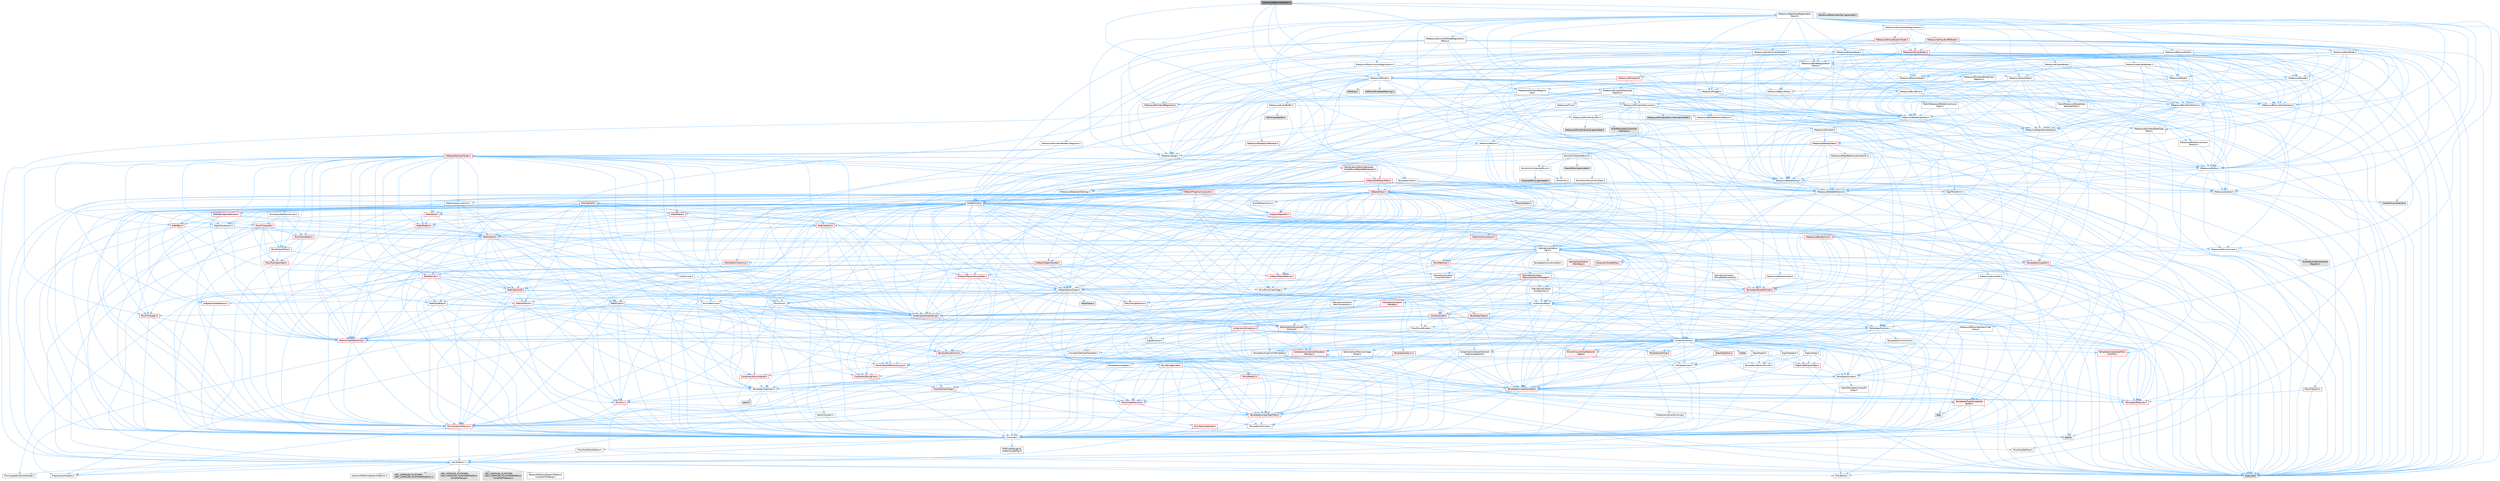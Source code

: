 digraph "MetasoundParameterPack.h"
{
 // INTERACTIVE_SVG=YES
 // LATEX_PDF_SIZE
  bgcolor="transparent";
  edge [fontname=Helvetica,fontsize=10,labelfontname=Helvetica,labelfontsize=10];
  node [fontname=Helvetica,fontsize=10,shape=box,height=0.2,width=0.4];
  Node1 [id="Node000001",label="MetasoundParameterPack.h",height=0.2,width=0.4,color="gray40", fillcolor="grey60", style="filled", fontcolor="black",tooltip=" "];
  Node1 -> Node2 [id="edge1_Node000001_Node000002",color="steelblue1",style="solid",tooltip=" "];
  Node2 [id="Node000002",label="Templates/AlignmentTemplates.h",height=0.2,width=0.4,color="grey40", fillcolor="white", style="filled",URL="$dd/d32/AlignmentTemplates_8h.html",tooltip=" "];
  Node2 -> Node3 [id="edge2_Node000002_Node000003",color="steelblue1",style="solid",tooltip=" "];
  Node3 [id="Node000003",label="CoreTypes.h",height=0.2,width=0.4,color="grey40", fillcolor="white", style="filled",URL="$dc/dec/CoreTypes_8h.html",tooltip=" "];
  Node3 -> Node4 [id="edge3_Node000003_Node000004",color="steelblue1",style="solid",tooltip=" "];
  Node4 [id="Node000004",label="HAL/Platform.h",height=0.2,width=0.4,color="grey40", fillcolor="white", style="filled",URL="$d9/dd0/Platform_8h.html",tooltip=" "];
  Node4 -> Node5 [id="edge4_Node000004_Node000005",color="steelblue1",style="solid",tooltip=" "];
  Node5 [id="Node000005",label="Misc/Build.h",height=0.2,width=0.4,color="grey40", fillcolor="white", style="filled",URL="$d3/dbb/Build_8h.html",tooltip=" "];
  Node4 -> Node6 [id="edge5_Node000004_Node000006",color="steelblue1",style="solid",tooltip=" "];
  Node6 [id="Node000006",label="Misc/LargeWorldCoordinates.h",height=0.2,width=0.4,color="grey40", fillcolor="white", style="filled",URL="$d2/dcb/LargeWorldCoordinates_8h.html",tooltip=" "];
  Node4 -> Node7 [id="edge6_Node000004_Node000007",color="steelblue1",style="solid",tooltip=" "];
  Node7 [id="Node000007",label="type_traits",height=0.2,width=0.4,color="grey60", fillcolor="#E0E0E0", style="filled",tooltip=" "];
  Node4 -> Node8 [id="edge7_Node000004_Node000008",color="steelblue1",style="solid",tooltip=" "];
  Node8 [id="Node000008",label="PreprocessorHelpers.h",height=0.2,width=0.4,color="grey40", fillcolor="white", style="filled",URL="$db/ddb/PreprocessorHelpers_8h.html",tooltip=" "];
  Node4 -> Node9 [id="edge8_Node000004_Node000009",color="steelblue1",style="solid",tooltip=" "];
  Node9 [id="Node000009",label="UBT_COMPILED_PLATFORM\l/UBT_COMPILED_PLATFORMPlatform\lCompilerPreSetup.h",height=0.2,width=0.4,color="grey60", fillcolor="#E0E0E0", style="filled",tooltip=" "];
  Node4 -> Node10 [id="edge9_Node000004_Node000010",color="steelblue1",style="solid",tooltip=" "];
  Node10 [id="Node000010",label="GenericPlatform/GenericPlatform\lCompilerPreSetup.h",height=0.2,width=0.4,color="grey40", fillcolor="white", style="filled",URL="$d9/dc8/GenericPlatformCompilerPreSetup_8h.html",tooltip=" "];
  Node4 -> Node11 [id="edge10_Node000004_Node000011",color="steelblue1",style="solid",tooltip=" "];
  Node11 [id="Node000011",label="GenericPlatform/GenericPlatform.h",height=0.2,width=0.4,color="grey40", fillcolor="white", style="filled",URL="$d6/d84/GenericPlatform_8h.html",tooltip=" "];
  Node4 -> Node12 [id="edge11_Node000004_Node000012",color="steelblue1",style="solid",tooltip=" "];
  Node12 [id="Node000012",label="UBT_COMPILED_PLATFORM\l/UBT_COMPILED_PLATFORMPlatform.h",height=0.2,width=0.4,color="grey60", fillcolor="#E0E0E0", style="filled",tooltip=" "];
  Node4 -> Node13 [id="edge12_Node000004_Node000013",color="steelblue1",style="solid",tooltip=" "];
  Node13 [id="Node000013",label="UBT_COMPILED_PLATFORM\l/UBT_COMPILED_PLATFORMPlatform\lCompilerSetup.h",height=0.2,width=0.4,color="grey60", fillcolor="#E0E0E0", style="filled",tooltip=" "];
  Node3 -> Node14 [id="edge13_Node000003_Node000014",color="steelblue1",style="solid",tooltip=" "];
  Node14 [id="Node000014",label="ProfilingDebugging\l/UMemoryDefines.h",height=0.2,width=0.4,color="grey40", fillcolor="white", style="filled",URL="$d2/da2/UMemoryDefines_8h.html",tooltip=" "];
  Node3 -> Node15 [id="edge14_Node000003_Node000015",color="steelblue1",style="solid",tooltip=" "];
  Node15 [id="Node000015",label="Misc/CoreMiscDefines.h",height=0.2,width=0.4,color="grey40", fillcolor="white", style="filled",URL="$da/d38/CoreMiscDefines_8h.html",tooltip=" "];
  Node15 -> Node4 [id="edge15_Node000015_Node000004",color="steelblue1",style="solid",tooltip=" "];
  Node15 -> Node8 [id="edge16_Node000015_Node000008",color="steelblue1",style="solid",tooltip=" "];
  Node3 -> Node16 [id="edge17_Node000003_Node000016",color="steelblue1",style="solid",tooltip=" "];
  Node16 [id="Node000016",label="Misc/CoreDefines.h",height=0.2,width=0.4,color="grey40", fillcolor="white", style="filled",URL="$d3/dd2/CoreDefines_8h.html",tooltip=" "];
  Node2 -> Node17 [id="edge18_Node000002_Node000017",color="steelblue1",style="solid",tooltip=" "];
  Node17 [id="Node000017",label="Templates/IsIntegral.h",height=0.2,width=0.4,color="grey40", fillcolor="white", style="filled",URL="$da/d64/IsIntegral_8h.html",tooltip=" "];
  Node17 -> Node3 [id="edge19_Node000017_Node000003",color="steelblue1",style="solid",tooltip=" "];
  Node2 -> Node18 [id="edge20_Node000002_Node000018",color="steelblue1",style="solid",tooltip=" "];
  Node18 [id="Node000018",label="Templates/IsPointer.h",height=0.2,width=0.4,color="grey40", fillcolor="white", style="filled",URL="$d7/d05/IsPointer_8h.html",tooltip=" "];
  Node18 -> Node3 [id="edge21_Node000018_Node000003",color="steelblue1",style="solid",tooltip=" "];
  Node1 -> Node19 [id="edge22_Node000001_Node000019",color="steelblue1",style="solid",tooltip=" "];
  Node19 [id="Node000019",label="MetasoundFrontendLiteral.h",height=0.2,width=0.4,color="grey40", fillcolor="white", style="filled",URL="$d3/d4c/MetasoundFrontendLiteral_8h.html",tooltip=" "];
  Node19 -> Node20 [id="edge23_Node000019_Node000020",color="steelblue1",style="solid",tooltip=" "];
  Node20 [id="Node000020",label="AudioParameterController\lInterface.h",height=0.2,width=0.4,color="grey60", fillcolor="#E0E0E0", style="filled",tooltip=" "];
  Node19 -> Node21 [id="edge24_Node000019_Node000021",color="steelblue1",style="solid",tooltip=" "];
  Node21 [id="Node000021",label="MetasoundLiteral.h",height=0.2,width=0.4,color="grey40", fillcolor="white", style="filled",URL="$d3/d45/MetasoundLiteral_8h.html",tooltip=" "];
  Node21 -> Node22 [id="edge25_Node000021_Node000022",color="steelblue1",style="solid",tooltip=" "];
  Node22 [id="Node000022",label="CoreMinimal.h",height=0.2,width=0.4,color="red", fillcolor="#FFF0F0", style="filled",URL="$d7/d67/CoreMinimal_8h.html",tooltip=" "];
  Node22 -> Node3 [id="edge26_Node000022_Node000003",color="steelblue1",style="solid",tooltip=" "];
  Node22 -> Node67 [id="edge27_Node000022_Node000067",color="steelblue1",style="solid",tooltip=" "];
  Node67 [id="Node000067",label="Misc/AssertionMacros.h",height=0.2,width=0.4,color="red", fillcolor="#FFF0F0", style="filled",URL="$d0/dfa/AssertionMacros_8h.html",tooltip=" "];
  Node67 -> Node3 [id="edge28_Node000067_Node000003",color="steelblue1",style="solid",tooltip=" "];
  Node67 -> Node4 [id="edge29_Node000067_Node000004",color="steelblue1",style="solid",tooltip=" "];
  Node67 -> Node8 [id="edge30_Node000067_Node000008",color="steelblue1",style="solid",tooltip=" "];
  Node67 -> Node75 [id="edge31_Node000067_Node000075",color="steelblue1",style="solid",tooltip=" "];
  Node75 [id="Node000075",label="atomic",height=0.2,width=0.4,color="grey60", fillcolor="#E0E0E0", style="filled",tooltip=" "];
  Node22 -> Node18 [id="edge32_Node000022_Node000018",color="steelblue1",style="solid",tooltip=" "];
  Node22 -> Node60 [id="edge33_Node000022_Node000060",color="steelblue1",style="solid",tooltip=" "];
  Node60 [id="Node000060",label="HAL/PlatformAtomics.h",height=0.2,width=0.4,color="red", fillcolor="#FFF0F0", style="filled",URL="$d3/d36/PlatformAtomics_8h.html",tooltip=" "];
  Node60 -> Node3 [id="edge34_Node000060_Node000003",color="steelblue1",style="solid",tooltip=" "];
  Node22 -> Node91 [id="edge35_Node000022_Node000091",color="steelblue1",style="solid",tooltip=" "];
  Node91 [id="Node000091",label="HAL/UnrealMemory.h",height=0.2,width=0.4,color="red", fillcolor="#FFF0F0", style="filled",URL="$d9/d96/UnrealMemory_8h.html",tooltip=" "];
  Node91 -> Node3 [id="edge36_Node000091_Node000003",color="steelblue1",style="solid",tooltip=" "];
  Node91 -> Node18 [id="edge37_Node000091_Node000018",color="steelblue1",style="solid",tooltip=" "];
  Node22 -> Node96 [id="edge38_Node000022_Node000096",color="steelblue1",style="solid",tooltip=" "];
  Node96 [id="Node000096",label="Templates/UnrealTypeTraits.h",height=0.2,width=0.4,color="red", fillcolor="#FFF0F0", style="filled",URL="$d2/d2d/UnrealTypeTraits_8h.html",tooltip=" "];
  Node96 -> Node3 [id="edge39_Node000096_Node000003",color="steelblue1",style="solid",tooltip=" "];
  Node96 -> Node18 [id="edge40_Node000096_Node000018",color="steelblue1",style="solid",tooltip=" "];
  Node96 -> Node67 [id="edge41_Node000096_Node000067",color="steelblue1",style="solid",tooltip=" "];
  Node22 -> Node101 [id="edge42_Node000022_Node000101",color="steelblue1",style="solid",tooltip=" "];
  Node101 [id="Node000101",label="Templates/TypeCompatible\lBytes.h",height=0.2,width=0.4,color="red", fillcolor="#FFF0F0", style="filled",URL="$df/d0a/TypeCompatibleBytes_8h.html",tooltip=" "];
  Node101 -> Node3 [id="edge43_Node000101_Node000003",color="steelblue1",style="solid",tooltip=" "];
  Node101 -> Node39 [id="edge44_Node000101_Node000039",color="steelblue1",style="solid",tooltip=" "];
  Node39 [id="Node000039",label="new",height=0.2,width=0.4,color="grey60", fillcolor="#E0E0E0", style="filled",tooltip=" "];
  Node101 -> Node7 [id="edge45_Node000101_Node000007",color="steelblue1",style="solid",tooltip=" "];
  Node22 -> Node102 [id="edge46_Node000022_Node000102",color="steelblue1",style="solid",tooltip=" "];
  Node102 [id="Node000102",label="Templates/UnrealTemplate.h",height=0.2,width=0.4,color="red", fillcolor="#FFF0F0", style="filled",URL="$d4/d24/UnrealTemplate_8h.html",tooltip=" "];
  Node102 -> Node3 [id="edge47_Node000102_Node000003",color="steelblue1",style="solid",tooltip=" "];
  Node102 -> Node18 [id="edge48_Node000102_Node000018",color="steelblue1",style="solid",tooltip=" "];
  Node102 -> Node91 [id="edge49_Node000102_Node000091",color="steelblue1",style="solid",tooltip=" "];
  Node102 -> Node96 [id="edge50_Node000102_Node000096",color="steelblue1",style="solid",tooltip=" "];
  Node102 -> Node70 [id="edge51_Node000102_Node000070",color="steelblue1",style="solid",tooltip=" "];
  Node70 [id="Node000070",label="Templates/Requires.h",height=0.2,width=0.4,color="red", fillcolor="#FFF0F0", style="filled",URL="$dc/d96/Requires_8h.html",tooltip=" "];
  Node70 -> Node7 [id="edge52_Node000070_Node000007",color="steelblue1",style="solid",tooltip=" "];
  Node102 -> Node101 [id="edge53_Node000102_Node000101",color="steelblue1",style="solid",tooltip=" "];
  Node102 -> Node7 [id="edge54_Node000102_Node000007",color="steelblue1",style="solid",tooltip=" "];
  Node22 -> Node115 [id="edge55_Node000022_Node000115",color="steelblue1",style="solid",tooltip=" "];
  Node115 [id="Node000115",label="Containers/ContainerAllocation\lPolicies.h",height=0.2,width=0.4,color="red", fillcolor="#FFF0F0", style="filled",URL="$d7/dff/ContainerAllocationPolicies_8h.html",tooltip=" "];
  Node115 -> Node3 [id="edge56_Node000115_Node000003",color="steelblue1",style="solid",tooltip=" "];
  Node115 -> Node115 [id="edge57_Node000115_Node000115",color="steelblue1",style="solid",tooltip=" "];
  Node115 -> Node91 [id="edge58_Node000115_Node000091",color="steelblue1",style="solid",tooltip=" "];
  Node115 -> Node67 [id="edge59_Node000115_Node000067",color="steelblue1",style="solid",tooltip=" "];
  Node115 -> Node101 [id="edge60_Node000115_Node000101",color="steelblue1",style="solid",tooltip=" "];
  Node115 -> Node7 [id="edge61_Node000115_Node000007",color="steelblue1",style="solid",tooltip=" "];
  Node22 -> Node124 [id="edge62_Node000022_Node000124",color="steelblue1",style="solid",tooltip=" "];
  Node124 [id="Node000124",label="Serialization/Archive.h",height=0.2,width=0.4,color="red", fillcolor="#FFF0F0", style="filled",URL="$d7/d3b/Archive_8h.html",tooltip=" "];
  Node124 -> Node3 [id="edge63_Node000124_Node000003",color="steelblue1",style="solid",tooltip=" "];
  Node124 -> Node67 [id="edge64_Node000124_Node000067",color="steelblue1",style="solid",tooltip=" "];
  Node124 -> Node5 [id="edge65_Node000124_Node000005",color="steelblue1",style="solid",tooltip=" "];
  Node124 -> Node102 [id="edge66_Node000124_Node000102",color="steelblue1",style="solid",tooltip=" "];
  Node22 -> Node128 [id="edge67_Node000022_Node000128",color="steelblue1",style="solid",tooltip=" "];
  Node128 [id="Node000128",label="Templates/Less.h",height=0.2,width=0.4,color="grey40", fillcolor="white", style="filled",URL="$de/dc8/Less_8h.html",tooltip=" "];
  Node128 -> Node3 [id="edge68_Node000128_Node000003",color="steelblue1",style="solid",tooltip=" "];
  Node128 -> Node102 [id="edge69_Node000128_Node000102",color="steelblue1",style="solid",tooltip=" "];
  Node22 -> Node129 [id="edge70_Node000022_Node000129",color="steelblue1",style="solid",tooltip=" "];
  Node129 [id="Node000129",label="Templates/Sorting.h",height=0.2,width=0.4,color="red", fillcolor="#FFF0F0", style="filled",URL="$d3/d9e/Sorting_8h.html",tooltip=" "];
  Node129 -> Node3 [id="edge71_Node000129_Node000003",color="steelblue1",style="solid",tooltip=" "];
  Node129 -> Node128 [id="edge72_Node000129_Node000128",color="steelblue1",style="solid",tooltip=" "];
  Node22 -> Node148 [id="edge73_Node000022_Node000148",color="steelblue1",style="solid",tooltip=" "];
  Node148 [id="Node000148",label="Misc/Crc.h",height=0.2,width=0.4,color="red", fillcolor="#FFF0F0", style="filled",URL="$d4/dd2/Crc_8h.html",tooltip=" "];
  Node148 -> Node3 [id="edge74_Node000148_Node000003",color="steelblue1",style="solid",tooltip=" "];
  Node148 -> Node67 [id="edge75_Node000148_Node000067",color="steelblue1",style="solid",tooltip=" "];
  Node148 -> Node96 [id="edge76_Node000148_Node000096",color="steelblue1",style="solid",tooltip=" "];
  Node22 -> Node139 [id="edge77_Node000022_Node000139",color="steelblue1",style="solid",tooltip=" "];
  Node139 [id="Node000139",label="Math/UnrealMathUtility.h",height=0.2,width=0.4,color="red", fillcolor="#FFF0F0", style="filled",URL="$db/db8/UnrealMathUtility_8h.html",tooltip=" "];
  Node139 -> Node3 [id="edge78_Node000139_Node000003",color="steelblue1",style="solid",tooltip=" "];
  Node139 -> Node67 [id="edge79_Node000139_Node000067",color="steelblue1",style="solid",tooltip=" "];
  Node139 -> Node70 [id="edge80_Node000139_Node000070",color="steelblue1",style="solid",tooltip=" "];
  Node22 -> Node149 [id="edge81_Node000022_Node000149",color="steelblue1",style="solid",tooltip=" "];
  Node149 [id="Node000149",label="Containers/UnrealString.h",height=0.2,width=0.4,color="red", fillcolor="#FFF0F0", style="filled",URL="$d5/dba/UnrealString_8h.html",tooltip=" "];
  Node22 -> Node153 [id="edge82_Node000022_Node000153",color="steelblue1",style="solid",tooltip=" "];
  Node153 [id="Node000153",label="Containers/Array.h",height=0.2,width=0.4,color="grey40", fillcolor="white", style="filled",URL="$df/dd0/Array_8h.html",tooltip=" "];
  Node153 -> Node3 [id="edge83_Node000153_Node000003",color="steelblue1",style="solid",tooltip=" "];
  Node153 -> Node67 [id="edge84_Node000153_Node000067",color="steelblue1",style="solid",tooltip=" "];
  Node153 -> Node154 [id="edge85_Node000153_Node000154",color="steelblue1",style="solid",tooltip=" "];
  Node154 [id="Node000154",label="Misc/IntrusiveUnsetOptional\lState.h",height=0.2,width=0.4,color="red", fillcolor="#FFF0F0", style="filled",URL="$d2/d0a/IntrusiveUnsetOptionalState_8h.html",tooltip=" "];
  Node153 -> Node156 [id="edge86_Node000153_Node000156",color="steelblue1",style="solid",tooltip=" "];
  Node156 [id="Node000156",label="Misc/ReverseIterate.h",height=0.2,width=0.4,color="red", fillcolor="#FFF0F0", style="filled",URL="$db/de3/ReverseIterate_8h.html",tooltip=" "];
  Node156 -> Node4 [id="edge87_Node000156_Node000004",color="steelblue1",style="solid",tooltip=" "];
  Node153 -> Node91 [id="edge88_Node000153_Node000091",color="steelblue1",style="solid",tooltip=" "];
  Node153 -> Node96 [id="edge89_Node000153_Node000096",color="steelblue1",style="solid",tooltip=" "];
  Node153 -> Node102 [id="edge90_Node000153_Node000102",color="steelblue1",style="solid",tooltip=" "];
  Node153 -> Node158 [id="edge91_Node000153_Node000158",color="steelblue1",style="solid",tooltip=" "];
  Node158 [id="Node000158",label="Containers/AllowShrinking.h",height=0.2,width=0.4,color="grey40", fillcolor="white", style="filled",URL="$d7/d1a/AllowShrinking_8h.html",tooltip=" "];
  Node158 -> Node3 [id="edge92_Node000158_Node000003",color="steelblue1",style="solid",tooltip=" "];
  Node153 -> Node115 [id="edge93_Node000153_Node000115",color="steelblue1",style="solid",tooltip=" "];
  Node153 -> Node159 [id="edge94_Node000153_Node000159",color="steelblue1",style="solid",tooltip=" "];
  Node159 [id="Node000159",label="Containers/ContainerElement\lTypeCompatibility.h",height=0.2,width=0.4,color="grey40", fillcolor="white", style="filled",URL="$df/ddf/ContainerElementTypeCompatibility_8h.html",tooltip=" "];
  Node159 -> Node3 [id="edge95_Node000159_Node000003",color="steelblue1",style="solid",tooltip=" "];
  Node159 -> Node96 [id="edge96_Node000159_Node000096",color="steelblue1",style="solid",tooltip=" "];
  Node153 -> Node124 [id="edge97_Node000153_Node000124",color="steelblue1",style="solid",tooltip=" "];
  Node153 -> Node160 [id="edge98_Node000153_Node000160",color="steelblue1",style="solid",tooltip=" "];
  Node160 [id="Node000160",label="Serialization/MemoryImage\lWriter.h",height=0.2,width=0.4,color="grey40", fillcolor="white", style="filled",URL="$d0/d08/MemoryImageWriter_8h.html",tooltip=" "];
  Node160 -> Node3 [id="edge99_Node000160_Node000003",color="steelblue1",style="solid",tooltip=" "];
  Node160 -> Node161 [id="edge100_Node000160_Node000161",color="steelblue1",style="solid",tooltip=" "];
  Node161 [id="Node000161",label="Serialization/MemoryLayout.h",height=0.2,width=0.4,color="red", fillcolor="#FFF0F0", style="filled",URL="$d7/d66/MemoryLayout_8h.html",tooltip=" "];
  Node161 -> Node164 [id="edge101_Node000161_Node000164",color="steelblue1",style="solid",tooltip=" "];
  Node164 [id="Node000164",label="Containers/EnumAsByte.h",height=0.2,width=0.4,color="red", fillcolor="#FFF0F0", style="filled",URL="$d6/d9a/EnumAsByte_8h.html",tooltip=" "];
  Node164 -> Node3 [id="edge102_Node000164_Node000003",color="steelblue1",style="solid",tooltip=" "];
  Node164 -> Node165 [id="edge103_Node000164_Node000165",color="steelblue1",style="solid",tooltip=" "];
  Node165 [id="Node000165",label="Templates/TypeHash.h",height=0.2,width=0.4,color="grey40", fillcolor="white", style="filled",URL="$d1/d62/TypeHash_8h.html",tooltip=" "];
  Node165 -> Node3 [id="edge104_Node000165_Node000003",color="steelblue1",style="solid",tooltip=" "];
  Node165 -> Node70 [id="edge105_Node000165_Node000070",color="steelblue1",style="solid",tooltip=" "];
  Node165 -> Node148 [id="edge106_Node000165_Node000148",color="steelblue1",style="solid",tooltip=" "];
  Node165 -> Node166 [id="edge107_Node000165_Node000166",color="steelblue1",style="solid",tooltip=" "];
  Node166 [id="Node000166",label="stdint.h",height=0.2,width=0.4,color="grey60", fillcolor="#E0E0E0", style="filled",tooltip=" "];
  Node165 -> Node7 [id="edge108_Node000165_Node000007",color="steelblue1",style="solid",tooltip=" "];
  Node161 -> Node50 [id="edge109_Node000161_Node000050",color="steelblue1",style="solid",tooltip=" "];
  Node50 [id="Node000050",label="Containers/StringFwd.h",height=0.2,width=0.4,color="red", fillcolor="#FFF0F0", style="filled",URL="$df/d37/StringFwd_8h.html",tooltip=" "];
  Node50 -> Node3 [id="edge110_Node000050_Node000003",color="steelblue1",style="solid",tooltip=" "];
  Node50 -> Node51 [id="edge111_Node000050_Node000051",color="steelblue1",style="solid",tooltip=" "];
  Node51 [id="Node000051",label="Traits/ElementType.h",height=0.2,width=0.4,color="red", fillcolor="#FFF0F0", style="filled",URL="$d5/d4f/ElementType_8h.html",tooltip=" "];
  Node51 -> Node4 [id="edge112_Node000051_Node000004",color="steelblue1",style="solid",tooltip=" "];
  Node51 -> Node7 [id="edge113_Node000051_Node000007",color="steelblue1",style="solid",tooltip=" "];
  Node161 -> Node91 [id="edge114_Node000161_Node000091",color="steelblue1",style="solid",tooltip=" "];
  Node161 -> Node102 [id="edge115_Node000161_Node000102",color="steelblue1",style="solid",tooltip=" "];
  Node153 -> Node169 [id="edge116_Node000153_Node000169",color="steelblue1",style="solid",tooltip=" "];
  Node169 [id="Node000169",label="Algo/Heapify.h",height=0.2,width=0.4,color="grey40", fillcolor="white", style="filled",URL="$d0/d2a/Heapify_8h.html",tooltip=" "];
  Node169 -> Node136 [id="edge117_Node000169_Node000136",color="steelblue1",style="solid",tooltip=" "];
  Node136 [id="Node000136",label="Algo/Impl/BinaryHeap.h",height=0.2,width=0.4,color="red", fillcolor="#FFF0F0", style="filled",URL="$d7/da3/Algo_2Impl_2BinaryHeap_8h.html",tooltip=" "];
  Node136 -> Node132 [id="edge118_Node000136_Node000132",color="steelblue1",style="solid",tooltip=" "];
  Node132 [id="Node000132",label="Templates/Invoke.h",height=0.2,width=0.4,color="grey40", fillcolor="white", style="filled",URL="$d7/deb/Invoke_8h.html",tooltip=" "];
  Node132 -> Node3 [id="edge119_Node000132_Node000003",color="steelblue1",style="solid",tooltip=" "];
  Node132 -> Node133 [id="edge120_Node000132_Node000133",color="steelblue1",style="solid",tooltip=" "];
  Node133 [id="Node000133",label="Traits/MemberFunctionPtr\lOuter.h",height=0.2,width=0.4,color="grey40", fillcolor="white", style="filled",URL="$db/da7/MemberFunctionPtrOuter_8h.html",tooltip=" "];
  Node132 -> Node102 [id="edge121_Node000132_Node000102",color="steelblue1",style="solid",tooltip=" "];
  Node132 -> Node7 [id="edge122_Node000132_Node000007",color="steelblue1",style="solid",tooltip=" "];
  Node136 -> Node7 [id="edge123_Node000136_Node000007",color="steelblue1",style="solid",tooltip=" "];
  Node169 -> Node131 [id="edge124_Node000169_Node000131",color="steelblue1",style="solid",tooltip=" "];
  Node131 [id="Node000131",label="Templates/IdentityFunctor.h",height=0.2,width=0.4,color="grey40", fillcolor="white", style="filled",URL="$d7/d2e/IdentityFunctor_8h.html",tooltip=" "];
  Node131 -> Node4 [id="edge125_Node000131_Node000004",color="steelblue1",style="solid",tooltip=" "];
  Node169 -> Node132 [id="edge126_Node000169_Node000132",color="steelblue1",style="solid",tooltip=" "];
  Node169 -> Node128 [id="edge127_Node000169_Node000128",color="steelblue1",style="solid",tooltip=" "];
  Node169 -> Node102 [id="edge128_Node000169_Node000102",color="steelblue1",style="solid",tooltip=" "];
  Node153 -> Node170 [id="edge129_Node000153_Node000170",color="steelblue1",style="solid",tooltip=" "];
  Node170 [id="Node000170",label="Algo/HeapSort.h",height=0.2,width=0.4,color="grey40", fillcolor="white", style="filled",URL="$d3/d92/HeapSort_8h.html",tooltip=" "];
  Node170 -> Node136 [id="edge130_Node000170_Node000136",color="steelblue1",style="solid",tooltip=" "];
  Node170 -> Node131 [id="edge131_Node000170_Node000131",color="steelblue1",style="solid",tooltip=" "];
  Node170 -> Node128 [id="edge132_Node000170_Node000128",color="steelblue1",style="solid",tooltip=" "];
  Node170 -> Node102 [id="edge133_Node000170_Node000102",color="steelblue1",style="solid",tooltip=" "];
  Node153 -> Node171 [id="edge134_Node000153_Node000171",color="steelblue1",style="solid",tooltip=" "];
  Node171 [id="Node000171",label="Algo/IsHeap.h",height=0.2,width=0.4,color="grey40", fillcolor="white", style="filled",URL="$de/d32/IsHeap_8h.html",tooltip=" "];
  Node171 -> Node136 [id="edge135_Node000171_Node000136",color="steelblue1",style="solid",tooltip=" "];
  Node171 -> Node131 [id="edge136_Node000171_Node000131",color="steelblue1",style="solid",tooltip=" "];
  Node171 -> Node132 [id="edge137_Node000171_Node000132",color="steelblue1",style="solid",tooltip=" "];
  Node171 -> Node128 [id="edge138_Node000171_Node000128",color="steelblue1",style="solid",tooltip=" "];
  Node171 -> Node102 [id="edge139_Node000171_Node000102",color="steelblue1",style="solid",tooltip=" "];
  Node153 -> Node136 [id="edge140_Node000153_Node000136",color="steelblue1",style="solid",tooltip=" "];
  Node153 -> Node172 [id="edge141_Node000153_Node000172",color="steelblue1",style="solid",tooltip=" "];
  Node172 [id="Node000172",label="Algo/StableSort.h",height=0.2,width=0.4,color="red", fillcolor="#FFF0F0", style="filled",URL="$d7/d3c/StableSort_8h.html",tooltip=" "];
  Node172 -> Node131 [id="edge142_Node000172_Node000131",color="steelblue1",style="solid",tooltip=" "];
  Node172 -> Node132 [id="edge143_Node000172_Node000132",color="steelblue1",style="solid",tooltip=" "];
  Node172 -> Node128 [id="edge144_Node000172_Node000128",color="steelblue1",style="solid",tooltip=" "];
  Node172 -> Node102 [id="edge145_Node000172_Node000102",color="steelblue1",style="solid",tooltip=" "];
  Node153 -> Node174 [id="edge146_Node000153_Node000174",color="steelblue1",style="solid",tooltip=" "];
  Node174 [id="Node000174",label="Concepts/GetTypeHashable.h",height=0.2,width=0.4,color="grey40", fillcolor="white", style="filled",URL="$d3/da2/GetTypeHashable_8h.html",tooltip=" "];
  Node174 -> Node3 [id="edge147_Node000174_Node000003",color="steelblue1",style="solid",tooltip=" "];
  Node174 -> Node165 [id="edge148_Node000174_Node000165",color="steelblue1",style="solid",tooltip=" "];
  Node153 -> Node131 [id="edge149_Node000153_Node000131",color="steelblue1",style="solid",tooltip=" "];
  Node153 -> Node132 [id="edge150_Node000153_Node000132",color="steelblue1",style="solid",tooltip=" "];
  Node153 -> Node128 [id="edge151_Node000153_Node000128",color="steelblue1",style="solid",tooltip=" "];
  Node153 -> Node175 [id="edge152_Node000153_Node000175",color="steelblue1",style="solid",tooltip=" "];
  Node175 [id="Node000175",label="Templates/LosesQualifiers\lFromTo.h",height=0.2,width=0.4,color="red", fillcolor="#FFF0F0", style="filled",URL="$d2/db3/LosesQualifiersFromTo_8h.html",tooltip=" "];
  Node175 -> Node7 [id="edge153_Node000175_Node000007",color="steelblue1",style="solid",tooltip=" "];
  Node153 -> Node70 [id="edge154_Node000153_Node000070",color="steelblue1",style="solid",tooltip=" "];
  Node153 -> Node129 [id="edge155_Node000153_Node000129",color="steelblue1",style="solid",tooltip=" "];
  Node153 -> Node2 [id="edge156_Node000153_Node000002",color="steelblue1",style="solid",tooltip=" "];
  Node153 -> Node51 [id="edge157_Node000153_Node000051",color="steelblue1",style="solid",tooltip=" "];
  Node153 -> Node112 [id="edge158_Node000153_Node000112",color="steelblue1",style="solid",tooltip=" "];
  Node112 [id="Node000112",label="limits",height=0.2,width=0.4,color="grey60", fillcolor="#E0E0E0", style="filled",tooltip=" "];
  Node153 -> Node7 [id="edge159_Node000153_Node000007",color="steelblue1",style="solid",tooltip=" "];
  Node22 -> Node176 [id="edge160_Node000022_Node000176",color="steelblue1",style="solid",tooltip=" "];
  Node176 [id="Node000176",label="Misc/FrameNumber.h",height=0.2,width=0.4,color="red", fillcolor="#FFF0F0", style="filled",URL="$dd/dbd/FrameNumber_8h.html",tooltip=" "];
  Node176 -> Node3 [id="edge161_Node000176_Node000003",color="steelblue1",style="solid",tooltip=" "];
  Node176 -> Node139 [id="edge162_Node000176_Node000139",color="steelblue1",style="solid",tooltip=" "];
  Node176 -> Node96 [id="edge163_Node000176_Node000096",color="steelblue1",style="solid",tooltip=" "];
  Node22 -> Node177 [id="edge164_Node000022_Node000177",color="steelblue1",style="solid",tooltip=" "];
  Node177 [id="Node000177",label="Misc/Timespan.h",height=0.2,width=0.4,color="red", fillcolor="#FFF0F0", style="filled",URL="$da/dd9/Timespan_8h.html",tooltip=" "];
  Node177 -> Node3 [id="edge165_Node000177_Node000003",color="steelblue1",style="solid",tooltip=" "];
  Node177 -> Node139 [id="edge166_Node000177_Node000139",color="steelblue1",style="solid",tooltip=" "];
  Node177 -> Node67 [id="edge167_Node000177_Node000067",color="steelblue1",style="solid",tooltip=" "];
  Node22 -> Node179 [id="edge168_Node000022_Node000179",color="steelblue1",style="solid",tooltip=" "];
  Node179 [id="Node000179",label="Containers/StringConv.h",height=0.2,width=0.4,color="red", fillcolor="#FFF0F0", style="filled",URL="$d3/ddf/StringConv_8h.html",tooltip=" "];
  Node179 -> Node3 [id="edge169_Node000179_Node000003",color="steelblue1",style="solid",tooltip=" "];
  Node179 -> Node67 [id="edge170_Node000179_Node000067",color="steelblue1",style="solid",tooltip=" "];
  Node179 -> Node115 [id="edge171_Node000179_Node000115",color="steelblue1",style="solid",tooltip=" "];
  Node179 -> Node153 [id="edge172_Node000179_Node000153",color="steelblue1",style="solid",tooltip=" "];
  Node179 -> Node102 [id="edge173_Node000179_Node000102",color="steelblue1",style="solid",tooltip=" "];
  Node179 -> Node96 [id="edge174_Node000179_Node000096",color="steelblue1",style="solid",tooltip=" "];
  Node179 -> Node51 [id="edge175_Node000179_Node000051",color="steelblue1",style="solid",tooltip=" "];
  Node179 -> Node7 [id="edge176_Node000179_Node000007",color="steelblue1",style="solid",tooltip=" "];
  Node22 -> Node181 [id="edge177_Node000022_Node000181",color="steelblue1",style="solid",tooltip=" "];
  Node181 [id="Node000181",label="UObject/UnrealNames.h",height=0.2,width=0.4,color="red", fillcolor="#FFF0F0", style="filled",URL="$d8/db1/UnrealNames_8h.html",tooltip=" "];
  Node181 -> Node3 [id="edge178_Node000181_Node000003",color="steelblue1",style="solid",tooltip=" "];
  Node22 -> Node183 [id="edge179_Node000022_Node000183",color="steelblue1",style="solid",tooltip=" "];
  Node183 [id="Node000183",label="UObject/NameTypes.h",height=0.2,width=0.4,color="grey40", fillcolor="white", style="filled",URL="$d6/d35/NameTypes_8h.html",tooltip=" "];
  Node183 -> Node3 [id="edge180_Node000183_Node000003",color="steelblue1",style="solid",tooltip=" "];
  Node183 -> Node67 [id="edge181_Node000183_Node000067",color="steelblue1",style="solid",tooltip=" "];
  Node183 -> Node91 [id="edge182_Node000183_Node000091",color="steelblue1",style="solid",tooltip=" "];
  Node183 -> Node96 [id="edge183_Node000183_Node000096",color="steelblue1",style="solid",tooltip=" "];
  Node183 -> Node102 [id="edge184_Node000183_Node000102",color="steelblue1",style="solid",tooltip=" "];
  Node183 -> Node149 [id="edge185_Node000183_Node000149",color="steelblue1",style="solid",tooltip=" "];
  Node183 -> Node184 [id="edge186_Node000183_Node000184",color="steelblue1",style="solid",tooltip=" "];
  Node184 [id="Node000184",label="HAL/CriticalSection.h",height=0.2,width=0.4,color="red", fillcolor="#FFF0F0", style="filled",URL="$d6/d90/CriticalSection_8h.html",tooltip=" "];
  Node183 -> Node179 [id="edge187_Node000183_Node000179",color="steelblue1",style="solid",tooltip=" "];
  Node183 -> Node50 [id="edge188_Node000183_Node000050",color="steelblue1",style="solid",tooltip=" "];
  Node183 -> Node181 [id="edge189_Node000183_Node000181",color="steelblue1",style="solid",tooltip=" "];
  Node183 -> Node83 [id="edge190_Node000183_Node000083",color="steelblue1",style="solid",tooltip=" "];
  Node83 [id="Node000083",label="Templates/Atomic.h",height=0.2,width=0.4,color="red", fillcolor="#FFF0F0", style="filled",URL="$d3/d91/Atomic_8h.html",tooltip=" "];
  Node83 -> Node17 [id="edge191_Node000083_Node000017",color="steelblue1",style="solid",tooltip=" "];
  Node83 -> Node75 [id="edge192_Node000083_Node000075",color="steelblue1",style="solid",tooltip=" "];
  Node183 -> Node161 [id="edge193_Node000183_Node000161",color="steelblue1",style="solid",tooltip=" "];
  Node183 -> Node154 [id="edge194_Node000183_Node000154",color="steelblue1",style="solid",tooltip=" "];
  Node183 -> Node187 [id="edge195_Node000183_Node000187",color="steelblue1",style="solid",tooltip=" "];
  Node187 [id="Node000187",label="Misc/StringBuilder.h",height=0.2,width=0.4,color="red", fillcolor="#FFF0F0", style="filled",URL="$d4/d52/StringBuilder_8h.html",tooltip=" "];
  Node187 -> Node50 [id="edge196_Node000187_Node000050",color="steelblue1",style="solid",tooltip=" "];
  Node187 -> Node3 [id="edge197_Node000187_Node000003",color="steelblue1",style="solid",tooltip=" "];
  Node187 -> Node91 [id="edge198_Node000187_Node000091",color="steelblue1",style="solid",tooltip=" "];
  Node187 -> Node67 [id="edge199_Node000187_Node000067",color="steelblue1",style="solid",tooltip=" "];
  Node187 -> Node70 [id="edge200_Node000187_Node000070",color="steelblue1",style="solid",tooltip=" "];
  Node187 -> Node102 [id="edge201_Node000187_Node000102",color="steelblue1",style="solid",tooltip=" "];
  Node187 -> Node96 [id="edge202_Node000187_Node000096",color="steelblue1",style="solid",tooltip=" "];
  Node187 -> Node7 [id="edge203_Node000187_Node000007",color="steelblue1",style="solid",tooltip=" "];
  Node183 -> Node66 [id="edge204_Node000183_Node000066",color="steelblue1",style="solid",tooltip=" "];
  Node66 [id="Node000066",label="Trace/Trace.h",height=0.2,width=0.4,color="grey60", fillcolor="#E0E0E0", style="filled",tooltip=" "];
  Node22 -> Node2 [id="edge205_Node000022_Node000002",color="steelblue1",style="solid",tooltip=" "];
  Node22 -> Node194 [id="edge206_Node000022_Node000194",color="steelblue1",style="solid",tooltip=" "];
  Node194 [id="Node000194",label="Misc/StructBuilder.h",height=0.2,width=0.4,color="grey40", fillcolor="white", style="filled",URL="$d9/db3/StructBuilder_8h.html",tooltip=" "];
  Node194 -> Node3 [id="edge207_Node000194_Node000003",color="steelblue1",style="solid",tooltip=" "];
  Node194 -> Node139 [id="edge208_Node000194_Node000139",color="steelblue1",style="solid",tooltip=" "];
  Node194 -> Node2 [id="edge209_Node000194_Node000002",color="steelblue1",style="solid",tooltip=" "];
  Node22 -> Node132 [id="edge210_Node000022_Node000132",color="steelblue1",style="solid",tooltip=" "];
  Node22 -> Node192 [id="edge211_Node000022_Node000192",color="steelblue1",style="solid",tooltip=" "];
  Node192 [id="Node000192",label="Templates/Function.h",height=0.2,width=0.4,color="grey40", fillcolor="white", style="filled",URL="$df/df5/Function_8h.html",tooltip=" "];
  Node192 -> Node3 [id="edge212_Node000192_Node000003",color="steelblue1",style="solid",tooltip=" "];
  Node192 -> Node67 [id="edge213_Node000192_Node000067",color="steelblue1",style="solid",tooltip=" "];
  Node192 -> Node154 [id="edge214_Node000192_Node000154",color="steelblue1",style="solid",tooltip=" "];
  Node192 -> Node91 [id="edge215_Node000192_Node000091",color="steelblue1",style="solid",tooltip=" "];
  Node192 -> Node193 [id="edge216_Node000192_Node000193",color="steelblue1",style="solid",tooltip=" "];
  Node193 [id="Node000193",label="Templates/FunctionFwd.h",height=0.2,width=0.4,color="grey40", fillcolor="white", style="filled",URL="$d6/d54/FunctionFwd_8h.html",tooltip=" "];
  Node192 -> Node96 [id="edge217_Node000192_Node000096",color="steelblue1",style="solid",tooltip=" "];
  Node192 -> Node132 [id="edge218_Node000192_Node000132",color="steelblue1",style="solid",tooltip=" "];
  Node192 -> Node102 [id="edge219_Node000192_Node000102",color="steelblue1",style="solid",tooltip=" "];
  Node192 -> Node70 [id="edge220_Node000192_Node000070",color="steelblue1",style="solid",tooltip=" "];
  Node192 -> Node139 [id="edge221_Node000192_Node000139",color="steelblue1",style="solid",tooltip=" "];
  Node192 -> Node39 [id="edge222_Node000192_Node000039",color="steelblue1",style="solid",tooltip=" "];
  Node192 -> Node7 [id="edge223_Node000192_Node000007",color="steelblue1",style="solid",tooltip=" "];
  Node22 -> Node165 [id="edge224_Node000022_Node000165",color="steelblue1",style="solid",tooltip=" "];
  Node22 -> Node214 [id="edge225_Node000022_Node000214",color="steelblue1",style="solid",tooltip=" "];
  Node214 [id="Node000214",label="Containers/Set.h",height=0.2,width=0.4,color="red", fillcolor="#FFF0F0", style="filled",URL="$d4/d45/Set_8h.html",tooltip=" "];
  Node214 -> Node115 [id="edge226_Node000214_Node000115",color="steelblue1",style="solid",tooltip=" "];
  Node214 -> Node159 [id="edge227_Node000214_Node000159",color="steelblue1",style="solid",tooltip=" "];
  Node214 -> Node139 [id="edge228_Node000214_Node000139",color="steelblue1",style="solid",tooltip=" "];
  Node214 -> Node67 [id="edge229_Node000214_Node000067",color="steelblue1",style="solid",tooltip=" "];
  Node214 -> Node194 [id="edge230_Node000214_Node000194",color="steelblue1",style="solid",tooltip=" "];
  Node214 -> Node160 [id="edge231_Node000214_Node000160",color="steelblue1",style="solid",tooltip=" "];
  Node214 -> Node199 [id="edge232_Node000214_Node000199",color="steelblue1",style="solid",tooltip=" "];
  Node199 [id="Node000199",label="Serialization/Structured\lArchive.h",height=0.2,width=0.4,color="red", fillcolor="#FFF0F0", style="filled",URL="$d9/d1e/StructuredArchive_8h.html",tooltip=" "];
  Node199 -> Node153 [id="edge233_Node000199_Node000153",color="steelblue1",style="solid",tooltip=" "];
  Node199 -> Node115 [id="edge234_Node000199_Node000115",color="steelblue1",style="solid",tooltip=" "];
  Node199 -> Node3 [id="edge235_Node000199_Node000003",color="steelblue1",style="solid",tooltip=" "];
  Node199 -> Node5 [id="edge236_Node000199_Node000005",color="steelblue1",style="solid",tooltip=" "];
  Node199 -> Node124 [id="edge237_Node000199_Node000124",color="steelblue1",style="solid",tooltip=" "];
  Node214 -> Node192 [id="edge238_Node000214_Node000192",color="steelblue1",style="solid",tooltip=" "];
  Node214 -> Node129 [id="edge239_Node000214_Node000129",color="steelblue1",style="solid",tooltip=" "];
  Node214 -> Node165 [id="edge240_Node000214_Node000165",color="steelblue1",style="solid",tooltip=" "];
  Node214 -> Node102 [id="edge241_Node000214_Node000102",color="steelblue1",style="solid",tooltip=" "];
  Node214 -> Node7 [id="edge242_Node000214_Node000007",color="steelblue1",style="solid",tooltip=" "];
  Node22 -> Node217 [id="edge243_Node000022_Node000217",color="steelblue1",style="solid",tooltip=" "];
  Node217 [id="Node000217",label="Algo/Reverse.h",height=0.2,width=0.4,color="grey40", fillcolor="white", style="filled",URL="$d5/d93/Reverse_8h.html",tooltip=" "];
  Node217 -> Node3 [id="edge244_Node000217_Node000003",color="steelblue1",style="solid",tooltip=" "];
  Node217 -> Node102 [id="edge245_Node000217_Node000102",color="steelblue1",style="solid",tooltip=" "];
  Node22 -> Node218 [id="edge246_Node000022_Node000218",color="steelblue1",style="solid",tooltip=" "];
  Node218 [id="Node000218",label="Containers/Map.h",height=0.2,width=0.4,color="grey40", fillcolor="white", style="filled",URL="$df/d79/Map_8h.html",tooltip=" "];
  Node218 -> Node3 [id="edge247_Node000218_Node000003",color="steelblue1",style="solid",tooltip=" "];
  Node218 -> Node217 [id="edge248_Node000218_Node000217",color="steelblue1",style="solid",tooltip=" "];
  Node218 -> Node159 [id="edge249_Node000218_Node000159",color="steelblue1",style="solid",tooltip=" "];
  Node218 -> Node214 [id="edge250_Node000218_Node000214",color="steelblue1",style="solid",tooltip=" "];
  Node218 -> Node149 [id="edge251_Node000218_Node000149",color="steelblue1",style="solid",tooltip=" "];
  Node218 -> Node67 [id="edge252_Node000218_Node000067",color="steelblue1",style="solid",tooltip=" "];
  Node218 -> Node194 [id="edge253_Node000218_Node000194",color="steelblue1",style="solid",tooltip=" "];
  Node218 -> Node192 [id="edge254_Node000218_Node000192",color="steelblue1",style="solid",tooltip=" "];
  Node218 -> Node129 [id="edge255_Node000218_Node000129",color="steelblue1",style="solid",tooltip=" "];
  Node218 -> Node219 [id="edge256_Node000218_Node000219",color="steelblue1",style="solid",tooltip=" "];
  Node219 [id="Node000219",label="Templates/Tuple.h",height=0.2,width=0.4,color="red", fillcolor="#FFF0F0", style="filled",URL="$d2/d4f/Tuple_8h.html",tooltip=" "];
  Node219 -> Node3 [id="edge257_Node000219_Node000003",color="steelblue1",style="solid",tooltip=" "];
  Node219 -> Node102 [id="edge258_Node000219_Node000102",color="steelblue1",style="solid",tooltip=" "];
  Node219 -> Node132 [id="edge259_Node000219_Node000132",color="steelblue1",style="solid",tooltip=" "];
  Node219 -> Node199 [id="edge260_Node000219_Node000199",color="steelblue1",style="solid",tooltip=" "];
  Node219 -> Node161 [id="edge261_Node000219_Node000161",color="steelblue1",style="solid",tooltip=" "];
  Node219 -> Node70 [id="edge262_Node000219_Node000070",color="steelblue1",style="solid",tooltip=" "];
  Node219 -> Node165 [id="edge263_Node000219_Node000165",color="steelblue1",style="solid",tooltip=" "];
  Node219 -> Node7 [id="edge264_Node000219_Node000007",color="steelblue1",style="solid",tooltip=" "];
  Node218 -> Node102 [id="edge265_Node000218_Node000102",color="steelblue1",style="solid",tooltip=" "];
  Node218 -> Node96 [id="edge266_Node000218_Node000096",color="steelblue1",style="solid",tooltip=" "];
  Node218 -> Node7 [id="edge267_Node000218_Node000007",color="steelblue1",style="solid",tooltip=" "];
  Node22 -> Node222 [id="edge268_Node000022_Node000222",color="steelblue1",style="solid",tooltip=" "];
  Node222 [id="Node000222",label="Math/IntPoint.h",height=0.2,width=0.4,color="red", fillcolor="#FFF0F0", style="filled",URL="$d3/df7/IntPoint_8h.html",tooltip=" "];
  Node222 -> Node3 [id="edge269_Node000222_Node000003",color="steelblue1",style="solid",tooltip=" "];
  Node222 -> Node67 [id="edge270_Node000222_Node000067",color="steelblue1",style="solid",tooltip=" "];
  Node222 -> Node139 [id="edge271_Node000222_Node000139",color="steelblue1",style="solid",tooltip=" "];
  Node222 -> Node149 [id="edge272_Node000222_Node000149",color="steelblue1",style="solid",tooltip=" "];
  Node222 -> Node199 [id="edge273_Node000222_Node000199",color="steelblue1",style="solid",tooltip=" "];
  Node222 -> Node165 [id="edge274_Node000222_Node000165",color="steelblue1",style="solid",tooltip=" "];
  Node22 -> Node224 [id="edge275_Node000022_Node000224",color="steelblue1",style="solid",tooltip=" "];
  Node224 [id="Node000224",label="Math/IntVector.h",height=0.2,width=0.4,color="red", fillcolor="#FFF0F0", style="filled",URL="$d7/d44/IntVector_8h.html",tooltip=" "];
  Node224 -> Node3 [id="edge276_Node000224_Node000003",color="steelblue1",style="solid",tooltip=" "];
  Node224 -> Node148 [id="edge277_Node000224_Node000148",color="steelblue1",style="solid",tooltip=" "];
  Node224 -> Node139 [id="edge278_Node000224_Node000139",color="steelblue1",style="solid",tooltip=" "];
  Node224 -> Node149 [id="edge279_Node000224_Node000149",color="steelblue1",style="solid",tooltip=" "];
  Node224 -> Node199 [id="edge280_Node000224_Node000199",color="steelblue1",style="solid",tooltip=" "];
  Node22 -> Node229 [id="edge281_Node000022_Node000229",color="steelblue1",style="solid",tooltip=" "];
  Node229 [id="Node000229",label="Math/Vector2D.h",height=0.2,width=0.4,color="red", fillcolor="#FFF0F0", style="filled",URL="$d3/db0/Vector2D_8h.html",tooltip=" "];
  Node229 -> Node3 [id="edge282_Node000229_Node000003",color="steelblue1",style="solid",tooltip=" "];
  Node229 -> Node67 [id="edge283_Node000229_Node000067",color="steelblue1",style="solid",tooltip=" "];
  Node229 -> Node148 [id="edge284_Node000229_Node000148",color="steelblue1",style="solid",tooltip=" "];
  Node229 -> Node139 [id="edge285_Node000229_Node000139",color="steelblue1",style="solid",tooltip=" "];
  Node229 -> Node149 [id="edge286_Node000229_Node000149",color="steelblue1",style="solid",tooltip=" "];
  Node229 -> Node222 [id="edge287_Node000229_Node000222",color="steelblue1",style="solid",tooltip=" "];
  Node229 -> Node7 [id="edge288_Node000229_Node000007",color="steelblue1",style="solid",tooltip=" "];
  Node22 -> Node164 [id="edge289_Node000022_Node000164",color="steelblue1",style="solid",tooltip=" "];
  Node22 -> Node239 [id="edge290_Node000022_Node000239",color="steelblue1",style="solid",tooltip=" "];
  Node239 [id="Node000239",label="Templates/SharedPointer.h",height=0.2,width=0.4,color="red", fillcolor="#FFF0F0", style="filled",URL="$d2/d17/SharedPointer_8h.html",tooltip=" "];
  Node239 -> Node3 [id="edge291_Node000239_Node000003",color="steelblue1",style="solid",tooltip=" "];
  Node239 -> Node154 [id="edge292_Node000239_Node000154",color="steelblue1",style="solid",tooltip=" "];
  Node239 -> Node67 [id="edge293_Node000239_Node000067",color="steelblue1",style="solid",tooltip=" "];
  Node239 -> Node91 [id="edge294_Node000239_Node000091",color="steelblue1",style="solid",tooltip=" "];
  Node239 -> Node153 [id="edge295_Node000239_Node000153",color="steelblue1",style="solid",tooltip=" "];
  Node239 -> Node218 [id="edge296_Node000239_Node000218",color="steelblue1",style="solid",tooltip=" "];
  Node22 -> Node244 [id="edge297_Node000022_Node000244",color="steelblue1",style="solid",tooltip=" "];
  Node244 [id="Node000244",label="Internationalization\l/CulturePointer.h",height=0.2,width=0.4,color="grey40", fillcolor="white", style="filled",URL="$d6/dbe/CulturePointer_8h.html",tooltip=" "];
  Node244 -> Node3 [id="edge298_Node000244_Node000003",color="steelblue1",style="solid",tooltip=" "];
  Node244 -> Node239 [id="edge299_Node000244_Node000239",color="steelblue1",style="solid",tooltip=" "];
  Node22 -> Node219 [id="edge300_Node000022_Node000219",color="steelblue1",style="solid",tooltip=" "];
  Node22 -> Node266 [id="edge301_Node000022_Node000266",color="steelblue1",style="solid",tooltip=" "];
  Node266 [id="Node000266",label="Internationalization\l/TextLocalizationManager.h",height=0.2,width=0.4,color="red", fillcolor="#FFF0F0", style="filled",URL="$d5/d2e/TextLocalizationManager_8h.html",tooltip=" "];
  Node266 -> Node153 [id="edge302_Node000266_Node000153",color="steelblue1",style="solid",tooltip=" "];
  Node266 -> Node115 [id="edge303_Node000266_Node000115",color="steelblue1",style="solid",tooltip=" "];
  Node266 -> Node218 [id="edge304_Node000266_Node000218",color="steelblue1",style="solid",tooltip=" "];
  Node266 -> Node214 [id="edge305_Node000266_Node000214",color="steelblue1",style="solid",tooltip=" "];
  Node266 -> Node149 [id="edge306_Node000266_Node000149",color="steelblue1",style="solid",tooltip=" "];
  Node266 -> Node3 [id="edge307_Node000266_Node000003",color="steelblue1",style="solid",tooltip=" "];
  Node266 -> Node184 [id="edge308_Node000266_Node000184",color="steelblue1",style="solid",tooltip=" "];
  Node266 -> Node269 [id="edge309_Node000266_Node000269",color="steelblue1",style="solid",tooltip=" "];
  Node269 [id="Node000269",label="Internationalization\l/LocKeyFuncs.h",height=0.2,width=0.4,color="grey40", fillcolor="white", style="filled",URL="$dd/d46/LocKeyFuncs_8h.html",tooltip=" "];
  Node269 -> Node3 [id="edge310_Node000269_Node000003",color="steelblue1",style="solid",tooltip=" "];
  Node269 -> Node214 [id="edge311_Node000269_Node000214",color="steelblue1",style="solid",tooltip=" "];
  Node269 -> Node218 [id="edge312_Node000269_Node000218",color="steelblue1",style="solid",tooltip=" "];
  Node266 -> Node272 [id="edge313_Node000266_Node000272",color="steelblue1",style="solid",tooltip=" "];
  Node272 [id="Node000272",label="Internationalization\l/TextKey.h",height=0.2,width=0.4,color="red", fillcolor="#FFF0F0", style="filled",URL="$d8/d4a/TextKey_8h.html",tooltip=" "];
  Node272 -> Node3 [id="edge314_Node000272_Node000003",color="steelblue1",style="solid",tooltip=" "];
  Node272 -> Node165 [id="edge315_Node000272_Node000165",color="steelblue1",style="solid",tooltip=" "];
  Node272 -> Node179 [id="edge316_Node000272_Node000179",color="steelblue1",style="solid",tooltip=" "];
  Node272 -> Node149 [id="edge317_Node000272_Node000149",color="steelblue1",style="solid",tooltip=" "];
  Node272 -> Node199 [id="edge318_Node000272_Node000199",color="steelblue1",style="solid",tooltip=" "];
  Node266 -> Node148 [id="edge319_Node000266_Node000148",color="steelblue1",style="solid",tooltip=" "];
  Node266 -> Node55 [id="edge320_Node000266_Node000055",color="steelblue1",style="solid",tooltip=" "];
  Node55 [id="Node000055",label="Misc/EnumClassFlags.h",height=0.2,width=0.4,color="grey40", fillcolor="white", style="filled",URL="$d8/de7/EnumClassFlags_8h.html",tooltip=" "];
  Node266 -> Node192 [id="edge321_Node000266_Node000192",color="steelblue1",style="solid",tooltip=" "];
  Node266 -> Node239 [id="edge322_Node000266_Node000239",color="steelblue1",style="solid",tooltip=" "];
  Node266 -> Node75 [id="edge323_Node000266_Node000075",color="steelblue1",style="solid",tooltip=" "];
  Node22 -> Node207 [id="edge324_Node000022_Node000207",color="steelblue1",style="solid",tooltip=" "];
  Node207 [id="Node000207",label="Misc/Optional.h",height=0.2,width=0.4,color="red", fillcolor="#FFF0F0", style="filled",URL="$d2/dae/Optional_8h.html",tooltip=" "];
  Node207 -> Node3 [id="edge325_Node000207_Node000003",color="steelblue1",style="solid",tooltip=" "];
  Node207 -> Node67 [id="edge326_Node000207_Node000067",color="steelblue1",style="solid",tooltip=" "];
  Node207 -> Node154 [id="edge327_Node000207_Node000154",color="steelblue1",style="solid",tooltip=" "];
  Node207 -> Node102 [id="edge328_Node000207_Node000102",color="steelblue1",style="solid",tooltip=" "];
  Node207 -> Node124 [id="edge329_Node000207_Node000124",color="steelblue1",style="solid",tooltip=" "];
  Node22 -> Node211 [id="edge330_Node000022_Node000211",color="steelblue1",style="solid",tooltip=" "];
  Node211 [id="Node000211",label="Templates/UniquePtr.h",height=0.2,width=0.4,color="red", fillcolor="#FFF0F0", style="filled",URL="$de/d1a/UniquePtr_8h.html",tooltip=" "];
  Node211 -> Node3 [id="edge331_Node000211_Node000003",color="steelblue1",style="solid",tooltip=" "];
  Node211 -> Node102 [id="edge332_Node000211_Node000102",color="steelblue1",style="solid",tooltip=" "];
  Node211 -> Node70 [id="edge333_Node000211_Node000070",color="steelblue1",style="solid",tooltip=" "];
  Node211 -> Node161 [id="edge334_Node000211_Node000161",color="steelblue1",style="solid",tooltip=" "];
  Node211 -> Node7 [id="edge335_Node000211_Node000007",color="steelblue1",style="solid",tooltip=" "];
  Node22 -> Node273 [id="edge336_Node000022_Node000273",color="steelblue1",style="solid",tooltip=" "];
  Node273 [id="Node000273",label="Internationalization\l/Text.h",height=0.2,width=0.4,color="grey40", fillcolor="white", style="filled",URL="$d6/d35/Text_8h.html",tooltip=" "];
  Node273 -> Node3 [id="edge337_Node000273_Node000003",color="steelblue1",style="solid",tooltip=" "];
  Node273 -> Node60 [id="edge338_Node000273_Node000060",color="steelblue1",style="solid",tooltip=" "];
  Node273 -> Node67 [id="edge339_Node000273_Node000067",color="steelblue1",style="solid",tooltip=" "];
  Node273 -> Node55 [id="edge340_Node000273_Node000055",color="steelblue1",style="solid",tooltip=" "];
  Node273 -> Node96 [id="edge341_Node000273_Node000096",color="steelblue1",style="solid",tooltip=" "];
  Node273 -> Node153 [id="edge342_Node000273_Node000153",color="steelblue1",style="solid",tooltip=" "];
  Node273 -> Node149 [id="edge343_Node000273_Node000149",color="steelblue1",style="solid",tooltip=" "];
  Node273 -> Node274 [id="edge344_Node000273_Node000274",color="steelblue1",style="solid",tooltip=" "];
  Node274 [id="Node000274",label="Containers/SortedMap.h",height=0.2,width=0.4,color="red", fillcolor="#FFF0F0", style="filled",URL="$d1/dcf/SortedMap_8h.html",tooltip=" "];
  Node274 -> Node218 [id="edge345_Node000274_Node000218",color="steelblue1",style="solid",tooltip=" "];
  Node274 -> Node183 [id="edge346_Node000274_Node000183",color="steelblue1",style="solid",tooltip=" "];
  Node273 -> Node164 [id="edge347_Node000273_Node000164",color="steelblue1",style="solid",tooltip=" "];
  Node273 -> Node239 [id="edge348_Node000273_Node000239",color="steelblue1",style="solid",tooltip=" "];
  Node273 -> Node272 [id="edge349_Node000273_Node000272",color="steelblue1",style="solid",tooltip=" "];
  Node273 -> Node269 [id="edge350_Node000273_Node000269",color="steelblue1",style="solid",tooltip=" "];
  Node273 -> Node244 [id="edge351_Node000273_Node000244",color="steelblue1",style="solid",tooltip=" "];
  Node273 -> Node275 [id="edge352_Node000273_Node000275",color="steelblue1",style="solid",tooltip=" "];
  Node275 [id="Node000275",label="Internationalization\l/TextComparison.h",height=0.2,width=0.4,color="grey40", fillcolor="white", style="filled",URL="$d7/ddc/TextComparison_8h.html",tooltip=" "];
  Node275 -> Node3 [id="edge353_Node000275_Node000003",color="steelblue1",style="solid",tooltip=" "];
  Node275 -> Node149 [id="edge354_Node000275_Node000149",color="steelblue1",style="solid",tooltip=" "];
  Node273 -> Node266 [id="edge355_Node000273_Node000266",color="steelblue1",style="solid",tooltip=" "];
  Node273 -> Node276 [id="edge356_Node000273_Node000276",color="steelblue1",style="solid",tooltip=" "];
  Node276 [id="Node000276",label="Internationalization\l/StringTableCoreFwd.h",height=0.2,width=0.4,color="grey40", fillcolor="white", style="filled",URL="$d2/d42/StringTableCoreFwd_8h.html",tooltip=" "];
  Node276 -> Node3 [id="edge357_Node000276_Node000003",color="steelblue1",style="solid",tooltip=" "];
  Node276 -> Node239 [id="edge358_Node000276_Node000239",color="steelblue1",style="solid",tooltip=" "];
  Node273 -> Node277 [id="edge359_Node000273_Node000277",color="steelblue1",style="solid",tooltip=" "];
  Node277 [id="Node000277",label="Internationalization\l/ITextData.h",height=0.2,width=0.4,color="red", fillcolor="#FFF0F0", style="filled",URL="$d5/dbd/ITextData_8h.html",tooltip=" "];
  Node277 -> Node3 [id="edge360_Node000277_Node000003",color="steelblue1",style="solid",tooltip=" "];
  Node277 -> Node266 [id="edge361_Node000277_Node000266",color="steelblue1",style="solid",tooltip=" "];
  Node273 -> Node207 [id="edge362_Node000273_Node000207",color="steelblue1",style="solid",tooltip=" "];
  Node273 -> Node211 [id="edge363_Node000273_Node000211",color="steelblue1",style="solid",tooltip=" "];
  Node273 -> Node278 [id="edge364_Node000273_Node000278",color="steelblue1",style="solid",tooltip=" "];
  Node278 [id="Node000278",label="Templates/IsConstructible.h",height=0.2,width=0.4,color="grey40", fillcolor="white", style="filled",URL="$da/df1/IsConstructible_8h.html",tooltip=" "];
  Node273 -> Node70 [id="edge365_Node000273_Node000070",color="steelblue1",style="solid",tooltip=" "];
  Node273 -> Node7 [id="edge366_Node000273_Node000007",color="steelblue1",style="solid",tooltip=" "];
  Node22 -> Node280 [id="edge367_Node000022_Node000280",color="steelblue1",style="solid",tooltip=" "];
  Node280 [id="Node000280",label="Math/Vector.h",height=0.2,width=0.4,color="red", fillcolor="#FFF0F0", style="filled",URL="$d6/dbe/Vector_8h.html",tooltip=" "];
  Node280 -> Node3 [id="edge368_Node000280_Node000003",color="steelblue1",style="solid",tooltip=" "];
  Node280 -> Node67 [id="edge369_Node000280_Node000067",color="steelblue1",style="solid",tooltip=" "];
  Node280 -> Node148 [id="edge370_Node000280_Node000148",color="steelblue1",style="solid",tooltip=" "];
  Node280 -> Node139 [id="edge371_Node000280_Node000139",color="steelblue1",style="solid",tooltip=" "];
  Node280 -> Node149 [id="edge372_Node000280_Node000149",color="steelblue1",style="solid",tooltip=" "];
  Node280 -> Node282 [id="edge373_Node000280_Node000282",color="steelblue1",style="solid",tooltip=" "];
  Node282 [id="Node000282",label="Math/Color.h",height=0.2,width=0.4,color="red", fillcolor="#FFF0F0", style="filled",URL="$dd/dac/Color_8h.html",tooltip=" "];
  Node282 -> Node153 [id="edge374_Node000282_Node000153",color="steelblue1",style="solid",tooltip=" "];
  Node282 -> Node149 [id="edge375_Node000282_Node000149",color="steelblue1",style="solid",tooltip=" "];
  Node282 -> Node3 [id="edge376_Node000282_Node000003",color="steelblue1",style="solid",tooltip=" "];
  Node282 -> Node8 [id="edge377_Node000282_Node000008",color="steelblue1",style="solid",tooltip=" "];
  Node282 -> Node139 [id="edge378_Node000282_Node000139",color="steelblue1",style="solid",tooltip=" "];
  Node282 -> Node67 [id="edge379_Node000282_Node000067",color="steelblue1",style="solid",tooltip=" "];
  Node282 -> Node148 [id="edge380_Node000282_Node000148",color="steelblue1",style="solid",tooltip=" "];
  Node282 -> Node124 [id="edge381_Node000282_Node000124",color="steelblue1",style="solid",tooltip=" "];
  Node282 -> Node161 [id="edge382_Node000282_Node000161",color="steelblue1",style="solid",tooltip=" "];
  Node282 -> Node199 [id="edge383_Node000282_Node000199",color="steelblue1",style="solid",tooltip=" "];
  Node280 -> Node222 [id="edge384_Node000280_Node000222",color="steelblue1",style="solid",tooltip=" "];
  Node280 -> Node229 [id="edge385_Node000280_Node000229",color="steelblue1",style="solid",tooltip=" "];
  Node280 -> Node273 [id="edge386_Node000280_Node000273",color="steelblue1",style="solid",tooltip=" "];
  Node280 -> Node224 [id="edge387_Node000280_Node000224",color="steelblue1",style="solid",tooltip=" "];
  Node280 -> Node161 [id="edge388_Node000280_Node000161",color="steelblue1",style="solid",tooltip=" "];
  Node280 -> Node7 [id="edge389_Node000280_Node000007",color="steelblue1",style="solid",tooltip=" "];
  Node22 -> Node284 [id="edge390_Node000022_Node000284",color="steelblue1",style="solid",tooltip=" "];
  Node284 [id="Node000284",label="Math/Vector4.h",height=0.2,width=0.4,color="red", fillcolor="#FFF0F0", style="filled",URL="$d7/d36/Vector4_8h.html",tooltip=" "];
  Node284 -> Node3 [id="edge391_Node000284_Node000003",color="steelblue1",style="solid",tooltip=" "];
  Node284 -> Node148 [id="edge392_Node000284_Node000148",color="steelblue1",style="solid",tooltip=" "];
  Node284 -> Node139 [id="edge393_Node000284_Node000139",color="steelblue1",style="solid",tooltip=" "];
  Node284 -> Node149 [id="edge394_Node000284_Node000149",color="steelblue1",style="solid",tooltip=" "];
  Node284 -> Node229 [id="edge395_Node000284_Node000229",color="steelblue1",style="solid",tooltip=" "];
  Node284 -> Node280 [id="edge396_Node000284_Node000280",color="steelblue1",style="solid",tooltip=" "];
  Node284 -> Node161 [id="edge397_Node000284_Node000161",color="steelblue1",style="solid",tooltip=" "];
  Node284 -> Node70 [id="edge398_Node000284_Node000070",color="steelblue1",style="solid",tooltip=" "];
  Node284 -> Node7 [id="edge399_Node000284_Node000007",color="steelblue1",style="solid",tooltip=" "];
  Node22 -> Node290 [id="edge400_Node000022_Node000290",color="steelblue1",style="solid",tooltip=" "];
  Node290 [id="Node000290",label="Math/TwoVectors.h",height=0.2,width=0.4,color="grey40", fillcolor="white", style="filled",URL="$d4/db4/TwoVectors_8h.html",tooltip=" "];
  Node290 -> Node3 [id="edge401_Node000290_Node000003",color="steelblue1",style="solid",tooltip=" "];
  Node290 -> Node67 [id="edge402_Node000290_Node000067",color="steelblue1",style="solid",tooltip=" "];
  Node290 -> Node139 [id="edge403_Node000290_Node000139",color="steelblue1",style="solid",tooltip=" "];
  Node290 -> Node149 [id="edge404_Node000290_Node000149",color="steelblue1",style="solid",tooltip=" "];
  Node290 -> Node280 [id="edge405_Node000290_Node000280",color="steelblue1",style="solid",tooltip=" "];
  Node22 -> Node293 [id="edge406_Node000022_Node000293",color="steelblue1",style="solid",tooltip=" "];
  Node293 [id="Node000293",label="Math/Rotator.h",height=0.2,width=0.4,color="red", fillcolor="#FFF0F0", style="filled",URL="$d8/d3a/Rotator_8h.html",tooltip=" "];
  Node293 -> Node3 [id="edge407_Node000293_Node000003",color="steelblue1",style="solid",tooltip=" "];
  Node293 -> Node139 [id="edge408_Node000293_Node000139",color="steelblue1",style="solid",tooltip=" "];
  Node293 -> Node149 [id="edge409_Node000293_Node000149",color="steelblue1",style="solid",tooltip=" "];
  Node293 -> Node280 [id="edge410_Node000293_Node000280",color="steelblue1",style="solid",tooltip=" "];
  Node22 -> Node294 [id="edge411_Node000022_Node000294",color="steelblue1",style="solid",tooltip=" "];
  Node294 [id="Node000294",label="Misc/DateTime.h",height=0.2,width=0.4,color="grey40", fillcolor="white", style="filled",URL="$d1/de9/DateTime_8h.html",tooltip=" "];
  Node294 -> Node50 [id="edge412_Node000294_Node000050",color="steelblue1",style="solid",tooltip=" "];
  Node294 -> Node149 [id="edge413_Node000294_Node000149",color="steelblue1",style="solid",tooltip=" "];
  Node294 -> Node3 [id="edge414_Node000294_Node000003",color="steelblue1",style="solid",tooltip=" "];
  Node294 -> Node177 [id="edge415_Node000294_Node000177",color="steelblue1",style="solid",tooltip=" "];
  Node294 -> Node124 [id="edge416_Node000294_Node000124",color="steelblue1",style="solid",tooltip=" "];
  Node294 -> Node199 [id="edge417_Node000294_Node000199",color="steelblue1",style="solid",tooltip=" "];
  Node294 -> Node165 [id="edge418_Node000294_Node000165",color="steelblue1",style="solid",tooltip=" "];
  Node22 -> Node299 [id="edge419_Node000022_Node000299",color="steelblue1",style="solid",tooltip=" "];
  Node299 [id="Node000299",label="Math/Box.h",height=0.2,width=0.4,color="red", fillcolor="#FFF0F0", style="filled",URL="$de/d0f/Box_8h.html",tooltip=" "];
  Node299 -> Node3 [id="edge420_Node000299_Node000003",color="steelblue1",style="solid",tooltip=" "];
  Node299 -> Node67 [id="edge421_Node000299_Node000067",color="steelblue1",style="solid",tooltip=" "];
  Node299 -> Node139 [id="edge422_Node000299_Node000139",color="steelblue1",style="solid",tooltip=" "];
  Node299 -> Node149 [id="edge423_Node000299_Node000149",color="steelblue1",style="solid",tooltip=" "];
  Node299 -> Node280 [id="edge424_Node000299_Node000280",color="steelblue1",style="solid",tooltip=" "];
  Node22 -> Node309 [id="edge425_Node000022_Node000309",color="steelblue1",style="solid",tooltip=" "];
  Node309 [id="Node000309",label="Math/Box2D.h",height=0.2,width=0.4,color="red", fillcolor="#FFF0F0", style="filled",URL="$d3/d1c/Box2D_8h.html",tooltip=" "];
  Node309 -> Node153 [id="edge426_Node000309_Node000153",color="steelblue1",style="solid",tooltip=" "];
  Node309 -> Node149 [id="edge427_Node000309_Node000149",color="steelblue1",style="solid",tooltip=" "];
  Node309 -> Node3 [id="edge428_Node000309_Node000003",color="steelblue1",style="solid",tooltip=" "];
  Node309 -> Node139 [id="edge429_Node000309_Node000139",color="steelblue1",style="solid",tooltip=" "];
  Node309 -> Node229 [id="edge430_Node000309_Node000229",color="steelblue1",style="solid",tooltip=" "];
  Node309 -> Node67 [id="edge431_Node000309_Node000067",color="steelblue1",style="solid",tooltip=" "];
  Node309 -> Node6 [id="edge432_Node000309_Node000006",color="steelblue1",style="solid",tooltip=" "];
  Node309 -> Node124 [id="edge433_Node000309_Node000124",color="steelblue1",style="solid",tooltip=" "];
  Node309 -> Node96 [id="edge434_Node000309_Node000096",color="steelblue1",style="solid",tooltip=" "];
  Node309 -> Node183 [id="edge435_Node000309_Node000183",color="steelblue1",style="solid",tooltip=" "];
  Node309 -> Node181 [id="edge436_Node000309_Node000181",color="steelblue1",style="solid",tooltip=" "];
  Node22 -> Node310 [id="edge437_Node000022_Node000310",color="steelblue1",style="solid",tooltip=" "];
  Node310 [id="Node000310",label="Math/BoxSphereBounds.h",height=0.2,width=0.4,color="red", fillcolor="#FFF0F0", style="filled",URL="$d3/d0a/BoxSphereBounds_8h.html",tooltip=" "];
  Node310 -> Node3 [id="edge438_Node000310_Node000003",color="steelblue1",style="solid",tooltip=" "];
  Node310 -> Node139 [id="edge439_Node000310_Node000139",color="steelblue1",style="solid",tooltip=" "];
  Node310 -> Node149 [id="edge440_Node000310_Node000149",color="steelblue1",style="solid",tooltip=" "];
  Node310 -> Node280 [id="edge441_Node000310_Node000280",color="steelblue1",style="solid",tooltip=" "];
  Node310 -> Node299 [id="edge442_Node000310_Node000299",color="steelblue1",style="solid",tooltip=" "];
  Node22 -> Node305 [id="edge443_Node000022_Node000305",color="steelblue1",style="solid",tooltip=" "];
  Node305 [id="Node000305",label="Math/Quat.h",height=0.2,width=0.4,color="red", fillcolor="#FFF0F0", style="filled",URL="$d9/de9/Quat_8h.html",tooltip=" "];
  Node305 -> Node3 [id="edge444_Node000305_Node000003",color="steelblue1",style="solid",tooltip=" "];
  Node305 -> Node67 [id="edge445_Node000305_Node000067",color="steelblue1",style="solid",tooltip=" "];
  Node305 -> Node139 [id="edge446_Node000305_Node000139",color="steelblue1",style="solid",tooltip=" "];
  Node305 -> Node149 [id="edge447_Node000305_Node000149",color="steelblue1",style="solid",tooltip=" "];
  Node305 -> Node280 [id="edge448_Node000305_Node000280",color="steelblue1",style="solid",tooltip=" "];
  Node305 -> Node293 [id="edge449_Node000305_Node000293",color="steelblue1",style="solid",tooltip=" "];
  Node21 -> Node339 [id="edge450_Node000021_Node000339",color="steelblue1",style="solid",tooltip=" "];
  Node339 [id="Node000339",label="IAudioProxyInitializer.h",height=0.2,width=0.4,color="grey60", fillcolor="#E0E0E0", style="filled",tooltip=" "];
  Node21 -> Node340 [id="edge451_Node000021_Node000340",color="steelblue1",style="solid",tooltip=" "];
  Node340 [id="Node000340",label="Misc/TVariant.h",height=0.2,width=0.4,color="red", fillcolor="#FFF0F0", style="filled",URL="$d2/d16/TVariant_8h.html",tooltip=" "];
  Node340 -> Node70 [id="edge452_Node000340_Node000070",color="steelblue1",style="solid",tooltip=" "];
  Node340 -> Node7 [id="edge453_Node000340_Node000007",color="steelblue1",style="solid",tooltip=" "];
  Node21 -> Node7 [id="edge454_Node000021_Node000007",color="steelblue1",style="solid",tooltip=" "];
  Node19 -> Node7 [id="edge455_Node000019_Node000007",color="steelblue1",style="solid",tooltip=" "];
  Node19 -> Node342 [id="edge456_Node000019_Node000342",color="steelblue1",style="solid",tooltip=" "];
  Node342 [id="Node000342",label="MetasoundFrontendLiteral.generated.h",height=0.2,width=0.4,color="grey60", fillcolor="#E0E0E0", style="filled",tooltip=" "];
  Node1 -> Node343 [id="edge457_Node000001_Node000343",color="steelblue1",style="solid",tooltip=" "];
  Node343 [id="Node000343",label="MetasoundDataReferenceMacro.h",height=0.2,width=0.4,color="grey40", fillcolor="white", style="filled",URL="$d5/d33/MetasoundDataReferenceMacro_8h.html",tooltip=" "];
  Node343 -> Node344 [id="edge458_Node000343_Node000344",color="steelblue1",style="solid",tooltip=" "];
  Node344 [id="Node000344",label="MetasoundDataReference.h",height=0.2,width=0.4,color="grey40", fillcolor="white", style="filled",URL="$dc/d67/MetasoundDataReference_8h.html",tooltip=" "];
  Node344 -> Node7 [id="edge459_Node000344_Node000007",color="steelblue1",style="solid",tooltip=" "];
  Node344 -> Node149 [id="edge460_Node000344_Node000149",color="steelblue1",style="solid",tooltip=" "];
  Node344 -> Node4 [id="edge461_Node000344_Node000004",color="steelblue1",style="solid",tooltip=" "];
  Node344 -> Node273 [id="edge462_Node000344_Node000273",color="steelblue1",style="solid",tooltip=" "];
  Node344 -> Node239 [id="edge463_Node000344_Node000239",color="steelblue1",style="solid",tooltip=" "];
  Node344 -> Node211 [id="edge464_Node000344_Node000211",color="steelblue1",style="solid",tooltip=" "];
  Node344 -> Node183 [id="edge465_Node000344_Node000183",color="steelblue1",style="solid",tooltip=" "];
  Node343 -> Node345 [id="edge466_Node000343_Node000345",color="steelblue1",style="solid",tooltip=" "];
  Node345 [id="Node000345",label="MetasoundVariable.h",height=0.2,width=0.4,color="grey40", fillcolor="white", style="filled",URL="$da/d1c/MetasoundVariable_8h.html",tooltip=" "];
  Node345 -> Node346 [id="edge467_Node000345_Node000346",color="steelblue1",style="solid",tooltip=" "];
  Node346 [id="Node000346",label="MetasoundDataFactory.h",height=0.2,width=0.4,color="grey40", fillcolor="white", style="filled",URL="$d4/d50/MetasoundDataFactory_8h.html",tooltip=" "];
  Node346 -> Node344 [id="edge468_Node000346_Node000344",color="steelblue1",style="solid",tooltip=" "];
  Node346 -> Node21 [id="edge469_Node000346_Node000021",color="steelblue1",style="solid",tooltip=" "];
  Node346 -> Node347 [id="edge470_Node000346_Node000347",color="steelblue1",style="solid",tooltip=" "];
  Node347 [id="Node000347",label="MetasoundOperatorSettings.h",height=0.2,width=0.4,color="grey40", fillcolor="white", style="filled",URL="$d9/da6/MetasoundOperatorSettings_8h.html",tooltip=" "];
  Node347 -> Node22 [id="edge471_Node000347_Node000022",color="steelblue1",style="solid",tooltip=" "];
  Node346 -> Node348 [id="edge472_Node000346_Node000348",color="steelblue1",style="solid",tooltip=" "];
  Node348 [id="Node000348",label="Misc/Variant.h",height=0.2,width=0.4,color="red", fillcolor="#FFF0F0", style="filled",URL="$de/d56/Variant_8h.html",tooltip=" "];
  Node348 -> Node3 [id="edge473_Node000348_Node000003",color="steelblue1",style="solid",tooltip=" "];
  Node348 -> Node67 [id="edge474_Node000348_Node000067",color="steelblue1",style="solid",tooltip=" "];
  Node348 -> Node153 [id="edge475_Node000348_Node000153",color="steelblue1",style="solid",tooltip=" "];
  Node348 -> Node149 [id="edge476_Node000348_Node000149",color="steelblue1",style="solid",tooltip=" "];
  Node348 -> Node282 [id="edge477_Node000348_Node000282",color="steelblue1",style="solid",tooltip=" "];
  Node348 -> Node222 [id="edge478_Node000348_Node000222",color="steelblue1",style="solid",tooltip=" "];
  Node348 -> Node177 [id="edge479_Node000348_Node000177",color="steelblue1",style="solid",tooltip=" "];
  Node348 -> Node183 [id="edge480_Node000348_Node000183",color="steelblue1",style="solid",tooltip=" "];
  Node348 -> Node229 [id="edge481_Node000348_Node000229",color="steelblue1",style="solid",tooltip=" "];
  Node348 -> Node164 [id="edge482_Node000348_Node000164",color="steelblue1",style="solid",tooltip=" "];
  Node348 -> Node224 [id="edge483_Node000348_Node000224",color="steelblue1",style="solid",tooltip=" "];
  Node348 -> Node280 [id="edge484_Node000348_Node000280",color="steelblue1",style="solid",tooltip=" "];
  Node348 -> Node294 [id="edge485_Node000348_Node000294",color="steelblue1",style="solid",tooltip=" "];
  Node348 -> Node299 [id="edge486_Node000348_Node000299",color="steelblue1",style="solid",tooltip=" "];
  Node348 -> Node310 [id="edge487_Node000348_Node000310",color="steelblue1",style="solid",tooltip=" "];
  Node348 -> Node284 [id="edge488_Node000348_Node000284",color="steelblue1",style="solid",tooltip=" "];
  Node348 -> Node302 [id="edge489_Node000348_Node000302",color="steelblue1",style="solid",tooltip=" "];
  Node302 [id="Node000302",label="Math/Plane.h",height=0.2,width=0.4,color="red", fillcolor="#FFF0F0", style="filled",URL="$d8/d2f/Plane_8h.html",tooltip=" "];
  Node302 -> Node3 [id="edge490_Node000302_Node000003",color="steelblue1",style="solid",tooltip=" "];
  Node302 -> Node139 [id="edge491_Node000302_Node000139",color="steelblue1",style="solid",tooltip=" "];
  Node302 -> Node280 [id="edge492_Node000302_Node000280",color="steelblue1",style="solid",tooltip=" "];
  Node302 -> Node284 [id="edge493_Node000302_Node000284",color="steelblue1",style="solid",tooltip=" "];
  Node348 -> Node293 [id="edge494_Node000348_Node000293",color="steelblue1",style="solid",tooltip=" "];
  Node348 -> Node305 [id="edge495_Node000348_Node000305",color="steelblue1",style="solid",tooltip=" "];
  Node348 -> Node290 [id="edge496_Node000348_Node000290",color="steelblue1",style="solid",tooltip=" "];
  Node348 -> Node231 [id="edge497_Node000348_Node000231",color="steelblue1",style="solid",tooltip=" "];
  Node231 [id="Node000231",label="Misc/Guid.h",height=0.2,width=0.4,color="grey40", fillcolor="white", style="filled",URL="$d6/d2a/Guid_8h.html",tooltip=" "];
  Node231 -> Node50 [id="edge498_Node000231_Node000050",color="steelblue1",style="solid",tooltip=" "];
  Node231 -> Node149 [id="edge499_Node000231_Node000149",color="steelblue1",style="solid",tooltip=" "];
  Node231 -> Node3 [id="edge500_Node000231_Node000003",color="steelblue1",style="solid",tooltip=" "];
  Node231 -> Node8 [id="edge501_Node000231_Node000008",color="steelblue1",style="solid",tooltip=" "];
  Node231 -> Node232 [id="edge502_Node000231_Node000232",color="steelblue1",style="solid",tooltip=" "];
  Node232 [id="Node000232",label="Hash/CityHash.h",height=0.2,width=0.4,color="grey40", fillcolor="white", style="filled",URL="$d0/d13/CityHash_8h.html",tooltip=" "];
  Node232 -> Node3 [id="edge503_Node000232_Node000003",color="steelblue1",style="solid",tooltip=" "];
  Node231 -> Node67 [id="edge504_Node000231_Node000067",color="steelblue1",style="solid",tooltip=" "];
  Node231 -> Node148 [id="edge505_Node000231_Node000148",color="steelblue1",style="solid",tooltip=" "];
  Node231 -> Node124 [id="edge506_Node000231_Node000124",color="steelblue1",style="solid",tooltip=" "];
  Node231 -> Node161 [id="edge507_Node000231_Node000161",color="steelblue1",style="solid",tooltip=" "];
  Node231 -> Node199 [id="edge508_Node000231_Node000199",color="steelblue1",style="solid",tooltip=" "];
  Node346 -> Node7 [id="edge509_Node000346_Node000007",color="steelblue1",style="solid",tooltip=" "];
  Node345 -> Node344 [id="edge510_Node000345_Node000344",color="steelblue1",style="solid",tooltip=" "];
  Node345 -> Node21 [id="edge511_Node000345_Node000021",color="steelblue1",style="solid",tooltip=" "];
  Node345 -> Node347 [id="edge512_Node000345_Node000347",color="steelblue1",style="solid",tooltip=" "];
  Node345 -> Node359 [id="edge513_Node000345_Node000359",color="steelblue1",style="solid",tooltip=" "];
  Node359 [id="Node000359",label="MetasoundVertexData.h",height=0.2,width=0.4,color="red", fillcolor="#FFF0F0", style="filled",URL="$d4/d26/MetasoundVertexData_8h.html",tooltip=" "];
  Node359 -> Node153 [id="edge514_Node000359_Node000153",color="steelblue1",style="solid",tooltip=" "];
  Node359 -> Node274 [id="edge515_Node000359_Node000274",color="steelblue1",style="solid",tooltip=" "];
  Node359 -> Node346 [id="edge516_Node000359_Node000346",color="steelblue1",style="solid",tooltip=" "];
  Node359 -> Node344 [id="edge517_Node000359_Node000344",color="steelblue1",style="solid",tooltip=" "];
  Node359 -> Node361 [id="edge518_Node000359_Node000361",color="steelblue1",style="solid",tooltip=" "];
  Node361 [id="Node000361",label="MetasoundDataReferenceCollection.h",height=0.2,width=0.4,color="grey40", fillcolor="white", style="filled",URL="$dd/dd2/MetasoundDataReferenceCollection_8h.html",tooltip=" "];
  Node361 -> Node346 [id="edge519_Node000361_Node000346",color="steelblue1",style="solid",tooltip=" "];
  Node361 -> Node344 [id="edge520_Node000361_Node000344",color="steelblue1",style="solid",tooltip=" "];
  Node361 -> Node347 [id="edge521_Node000361_Node000347",color="steelblue1",style="solid",tooltip=" "];
  Node361 -> Node362 [id="edge522_Node000361_Node000362",color="steelblue1",style="solid",tooltip=" "];
  Node362 [id="Node000362",label="MetasoundVertex.h",height=0.2,width=0.4,color="grey40", fillcolor="white", style="filled",URL="$d5/daf/MetasoundVertex_8h.html",tooltip=" "];
  Node362 -> Node153 [id="edge523_Node000362_Node000153",color="steelblue1",style="solid",tooltip=" "];
  Node362 -> Node346 [id="edge524_Node000362_Node000346",color="steelblue1",style="solid",tooltip=" "];
  Node362 -> Node344 [id="edge525_Node000362_Node000344",color="steelblue1",style="solid",tooltip=" "];
  Node362 -> Node363 [id="edge526_Node000362_Node000363",color="steelblue1",style="solid",tooltip=" "];
  Node363 [id="Node000363",label="MetasoundEnvironment.h",height=0.2,width=0.4,color="grey40", fillcolor="white", style="filled",URL="$de/d0f/MetasoundEnvironment_8h.html",tooltip=" "];
  Node363 -> Node274 [id="edge527_Node000363_Node000274",color="steelblue1",style="solid",tooltip=" "];
  Node363 -> Node364 [id="edge528_Node000363_Node000364",color="steelblue1",style="solid",tooltip=" "];
  Node364 [id="Node000364",label="IAudioParameterInterface\lRegistry.h",height=0.2,width=0.4,color="grey60", fillcolor="#E0E0E0", style="filled",tooltip=" "];
  Node363 -> Node5 [id="edge529_Node000363_Node000005",color="steelblue1",style="solid",tooltip=" "];
  Node363 -> Node7 [id="edge530_Node000363_Node000007",color="steelblue1",style="solid",tooltip=" "];
  Node362 -> Node21 [id="edge531_Node000362_Node000021",color="steelblue1",style="solid",tooltip=" "];
  Node362 -> Node7 [id="edge532_Node000362_Node000007",color="steelblue1",style="solid",tooltip=" "];
  Node359 -> Node365 [id="edge533_Node000359_Node000365",color="steelblue1",style="solid",tooltip=" "];
  Node365 [id="Node000365",label="MetasoundLog.h",height=0.2,width=0.4,color="grey40", fillcolor="white", style="filled",URL="$d4/dc6/MetasoundLog_8h.html",tooltip=" "];
  Node365 -> Node22 [id="edge534_Node000365_Node000022",color="steelblue1",style="solid",tooltip=" "];
  Node359 -> Node347 [id="edge535_Node000359_Node000347",color="steelblue1",style="solid",tooltip=" "];
  Node359 -> Node362 [id="edge536_Node000359_Node000362",color="steelblue1",style="solid",tooltip=" "];
  Node359 -> Node51 [id="edge537_Node000359_Node000051",color="steelblue1",style="solid",tooltip=" "];
  Node359 -> Node7 [id="edge538_Node000359_Node000007",color="steelblue1",style="solid",tooltip=" "];
  Node1 -> Node366 [id="edge539_Node000001_Node000366",color="steelblue1",style="solid",tooltip=" "];
  Node366 [id="Node000366",label="MetasoundDataTypeRegistration\lMacro.h",height=0.2,width=0.4,color="grey40", fillcolor="white", style="filled",URL="$d1/d2b/MetasoundDataTypeRegistrationMacro_8h.html",tooltip=" "];
  Node366 -> Node339 [id="edge540_Node000366_Node000339",color="steelblue1",style="solid",tooltip=" "];
  Node366 -> Node367 [id="edge541_Node000366_Node000367",color="steelblue1",style="solid",tooltip=" "];
  Node367 [id="Node000367",label="MetasoundArrayNodesRegistration.h",height=0.2,width=0.4,color="grey40", fillcolor="white", style="filled",URL="$d2/d35/MetasoundArrayNodesRegistration_8h.html",tooltip=" "];
  Node367 -> Node368 [id="edge542_Node000367_Node000368",color="steelblue1",style="solid",tooltip=" "];
  Node368 [id="Node000368",label="MetasoundArrayNodes.h",height=0.2,width=0.4,color="red", fillcolor="#FFF0F0", style="filled",URL="$de/d05/MetasoundArrayNodes_8h.html",tooltip=" "];
  Node368 -> Node273 [id="edge543_Node000368_Node000273",color="steelblue1",style="solid",tooltip=" "];
  Node368 -> Node527 [id="edge544_Node000368_Node000527",color="steelblue1",style="solid",tooltip=" "];
  Node527 [id="Node000527",label="MetasoundBuilderInterface.h",height=0.2,width=0.4,color="grey40", fillcolor="white", style="filled",URL="$d9/d0d/MetasoundBuilderInterface_8h.html",tooltip=" "];
  Node527 -> Node153 [id="edge545_Node000527_Node000153",color="steelblue1",style="solid",tooltip=" "];
  Node527 -> Node344 [id="edge546_Node000527_Node000344",color="steelblue1",style="solid",tooltip=" "];
  Node527 -> Node363 [id="edge547_Node000527_Node000363",color="steelblue1",style="solid",tooltip=" "];
  Node527 -> Node374 [id="edge548_Node000527_Node000374",color="steelblue1",style="solid",tooltip=" "];
  Node374 [id="Node000374",label="MetasoundNodeInterface.h",height=0.2,width=0.4,color="grey40", fillcolor="white", style="filled",URL="$d6/d9c/MetasoundNodeInterface_8h.html",tooltip=" "];
  Node374 -> Node22 [id="edge549_Node000374_Node000022",color="steelblue1",style="solid",tooltip=" "];
  Node374 -> Node273 [id="edge550_Node000374_Node000273",color="steelblue1",style="solid",tooltip=" "];
  Node374 -> Node346 [id="edge551_Node000374_Node000346",color="steelblue1",style="solid",tooltip=" "];
  Node374 -> Node344 [id="edge552_Node000374_Node000344",color="steelblue1",style="solid",tooltip=" "];
  Node374 -> Node375 [id="edge553_Node000374_Node000375",color="steelblue1",style="solid",tooltip=" "];
  Node375 [id="Node000375",label="MetasoundOperatorInterface.h",height=0.2,width=0.4,color="grey40", fillcolor="white", style="filled",URL="$dd/d27/MetasoundOperatorInterface_8h.html",tooltip=" "];
  Node375 -> Node361 [id="edge554_Node000375_Node000361",color="steelblue1",style="solid",tooltip=" "];
  Node375 -> Node376 [id="edge555_Node000375_Node000376",color="steelblue1",style="solid",tooltip=" "];
  Node376 [id="Node000376",label="MetasoundRenderCost.h",height=0.2,width=0.4,color="red", fillcolor="#FFF0F0", style="filled",URL="$d6/d0f/MetasoundRenderCost_8h.html",tooltip=" "];
  Node376 -> Node153 [id="edge556_Node000376_Node000153",color="steelblue1",style="solid",tooltip=" "];
  Node376 -> Node218 [id="edge557_Node000376_Node000218",color="steelblue1",style="solid",tooltip=" "];
  Node376 -> Node363 [id="edge558_Node000376_Node000363",color="steelblue1",style="solid",tooltip=" "];
  Node376 -> Node231 [id="edge559_Node000376_Node000231",color="steelblue1",style="solid",tooltip=" "];
  Node376 -> Node239 [id="edge560_Node000376_Node000239",color="steelblue1",style="solid",tooltip=" "];
  Node375 -> Node359 [id="edge561_Node000375_Node000359",color="steelblue1",style="solid",tooltip=" "];
  Node374 -> Node362 [id="edge562_Node000374_Node000362",color="steelblue1",style="solid",tooltip=" "];
  Node374 -> Node21 [id="edge563_Node000374_Node000021",color="steelblue1",style="solid",tooltip=" "];
  Node374 -> Node231 [id="edge564_Node000374_Node000231",color="steelblue1",style="solid",tooltip=" "];
  Node527 -> Node375 [id="edge565_Node000527_Node000375",color="steelblue1",style="solid",tooltip=" "];
  Node527 -> Node376 [id="edge566_Node000527_Node000376",color="steelblue1",style="solid",tooltip=" "];
  Node527 -> Node211 [id="edge567_Node000527_Node000211",color="steelblue1",style="solid",tooltip=" "];
  Node368 -> Node346 [id="edge568_Node000368_Node000346",color="steelblue1",style="solid",tooltip=" "];
  Node368 -> Node363 [id="edge569_Node000368_Node000363",color="steelblue1",style="solid",tooltip=" "];
  Node368 -> Node567 [id="edge570_Node000368_Node000567",color="steelblue1",style="solid",tooltip=" "];
  Node567 [id="Node000567",label="MetasoundExecutableOperator.h",height=0.2,width=0.4,color="grey40", fillcolor="white", style="filled",URL="$d3/d63/MetasoundExecutableOperator_8h.html",tooltip=" "];
  Node567 -> Node375 [id="edge571_Node000567_Node000375",color="steelblue1",style="solid",tooltip=" "];
  Node567 -> Node7 [id="edge572_Node000567_Node000007",color="steelblue1",style="solid",tooltip=" "];
  Node368 -> Node570 [id="edge573_Node000368_Node000570",color="steelblue1",style="solid",tooltip=" "];
  Node570 [id="Node000570",label="MetasoundFacade.h",height=0.2,width=0.4,color="grey40", fillcolor="white", style="filled",URL="$d2/deb/MetasoundFacade_8h.html",tooltip=" "];
  Node570 -> Node571 [id="edge574_Node000570_Node000571",color="steelblue1",style="solid",tooltip=" "];
  Node571 [id="Node000571",label="MetasoundBasicNode.h",height=0.2,width=0.4,color="grey40", fillcolor="white", style="filled",URL="$d2/d9e/MetasoundBasicNode_8h.html",tooltip=" "];
  Node571 -> Node374 [id="edge575_Node000571_Node000374",color="steelblue1",style="solid",tooltip=" "];
  Node571 -> Node239 [id="edge576_Node000571_Node000239",color="steelblue1",style="solid",tooltip=" "];
  Node570 -> Node527 [id="edge577_Node000570_Node000527",color="steelblue1",style="solid",tooltip=" "];
  Node570 -> Node374 [id="edge578_Node000570_Node000374",color="steelblue1",style="solid",tooltip=" "];
  Node570 -> Node362 [id="edge579_Node000570_Node000362",color="steelblue1",style="solid",tooltip=" "];
  Node570 -> Node7 [id="edge580_Node000570_Node000007",color="steelblue1",style="solid",tooltip=" "];
  Node368 -> Node365 [id="edge581_Node000368_Node000365",color="steelblue1",style="solid",tooltip=" "];
  Node368 -> Node374 [id="edge582_Node000368_Node000374",color="steelblue1",style="solid",tooltip=" "];
  Node368 -> Node572 [id="edge583_Node000368_Node000572",color="steelblue1",style="solid",tooltip=" "];
  Node572 [id="Node000572",label="MetasoundNodeRegistration\lMacro.h",height=0.2,width=0.4,color="grey40", fillcolor="white", style="filled",URL="$d3/d0b/MetasoundNodeRegistrationMacro_8h.html",tooltip=" "];
  Node572 -> Node22 [id="edge584_Node000572_Node000022",color="steelblue1",style="solid",tooltip=" "];
  Node572 -> Node571 [id="edge585_Node000572_Node000571",color="steelblue1",style="solid",tooltip=" "];
  Node572 -> Node528 [id="edge586_Node000572_Node000528",color="steelblue1",style="solid",tooltip=" "];
  Node528 [id="Node000528",label="MetasoundFrontend.h",height=0.2,width=0.4,color="red", fillcolor="#FFF0F0", style="filled",URL="$d4/d31/MetasoundFrontend_8h.html",tooltip=" "];
  Node528 -> Node22 [id="edge587_Node000528_Node000022",color="steelblue1",style="solid",tooltip=" "];
  Node528 -> Node527 [id="edge588_Node000528_Node000527",color="steelblue1",style="solid",tooltip=" "];
  Node528 -> Node531 [id="edge589_Node000528_Node000531",color="steelblue1",style="solid",tooltip=" "];
  Node531 [id="Node000531",label="MetasoundFrontendDataType\lRegistry.h",height=0.2,width=0.4,color="grey40", fillcolor="white", style="filled",URL="$d3/d48/MetasoundFrontendDataTypeRegistry_8h.html",tooltip=" "];
  Node531 -> Node153 [id="edge590_Node000531_Node000153",color="steelblue1",style="solid",tooltip=" "];
  Node531 -> Node532 [id="edge591_Node000531_Node000532",color="steelblue1",style="solid",tooltip=" "];
  Node532 [id="Node000532",label="MetasoundEnum.h",height=0.2,width=0.4,color="grey40", fillcolor="white", style="filled",URL="$d4/d20/MetasoundEnum_8h.html",tooltip=" "];
  Node532 -> Node371 [id="edge592_Node000532_Node000371",color="steelblue1",style="solid",tooltip=" "];
  Node371 [id="Node000371",label="Algo/Transform.h",height=0.2,width=0.4,color="grey40", fillcolor="white", style="filled",URL="$de/d59/Algo_2Transform_8h.html",tooltip=" "];
  Node371 -> Node3 [id="edge593_Node000371_Node000003",color="steelblue1",style="solid",tooltip=" "];
  Node371 -> Node132 [id="edge594_Node000371_Node000132",color="steelblue1",style="solid",tooltip=" "];
  Node532 -> Node273 [id="edge595_Node000532_Node000273",color="steelblue1",style="solid",tooltip=" "];
  Node532 -> Node365 [id="edge596_Node000532_Node000365",color="steelblue1",style="solid",tooltip=" "];
  Node532 -> Node207 [id="edge597_Node000532_Node000207",color="steelblue1",style="solid",tooltip=" "];
  Node532 -> Node96 [id="edge598_Node000532_Node000096",color="steelblue1",style="solid",tooltip=" "];
  Node532 -> Node183 [id="edge599_Node000532_Node000183",color="steelblue1",style="solid",tooltip=" "];
  Node532 -> Node7 [id="edge600_Node000532_Node000007",color="steelblue1",style="solid",tooltip=" "];
  Node531 -> Node370 [id="edge601_Node000531_Node000370",color="steelblue1",style="solid",tooltip=" "];
  Node370 [id="Node000370",label="MetasoundFrontendDocument.h",height=0.2,width=0.4,color="grey40", fillcolor="white", style="filled",URL="$d2/de7/MetasoundFrontendDocument_8h.html",tooltip=" "];
  Node370 -> Node371 [id="edge602_Node000370_Node000371",color="steelblue1",style="solid",tooltip=" "];
  Node370 -> Node153 [id="edge603_Node000370_Node000153",color="steelblue1",style="solid",tooltip=" "];
  Node370 -> Node218 [id="edge604_Node000370_Node000218",color="steelblue1",style="solid",tooltip=" "];
  Node370 -> Node364 [id="edge605_Node000370_Node000364",color="steelblue1",style="solid",tooltip=" "];
  Node370 -> Node273 [id="edge606_Node000370_Node000273",color="steelblue1",style="solid",tooltip=" "];
  Node370 -> Node372 [id="edge607_Node000370_Node000372",color="steelblue1",style="solid",tooltip=" "];
  Node372 [id="Node000372",label="MetasoundAccessPtr.h",height=0.2,width=0.4,color="grey40", fillcolor="white", style="filled",URL="$d4/dfa/MetasoundAccessPtr_8h.html",tooltip=" "];
  Node372 -> Node192 [id="edge608_Node000372_Node000192",color="steelblue1",style="solid",tooltip=" "];
  Node372 -> Node70 [id="edge609_Node000372_Node000070",color="steelblue1",style="solid",tooltip=" "];
  Node372 -> Node239 [id="edge610_Node000372_Node000239",color="steelblue1",style="solid",tooltip=" "];
  Node372 -> Node102 [id="edge611_Node000372_Node000102",color="steelblue1",style="solid",tooltip=" "];
  Node372 -> Node7 [id="edge612_Node000372_Node000007",color="steelblue1",style="solid",tooltip=" "];
  Node370 -> Node19 [id="edge613_Node000370_Node000019",color="steelblue1",style="solid",tooltip=" "];
  Node370 -> Node373 [id="edge614_Node000370_Node000373",color="steelblue1",style="solid",tooltip=" "];
  Node373 [id="Node000373",label="MetasoundOperatorData.h",height=0.2,width=0.4,color="grey40", fillcolor="white", style="filled",URL="$d7/dcf/MetasoundOperatorData_8h.html",tooltip=" "];
  Node373 -> Node183 [id="edge615_Node000373_Node000183",color="steelblue1",style="solid",tooltip=" "];
  Node373 -> Node239 [id="edge616_Node000373_Node000239",color="steelblue1",style="solid",tooltip=" "];
  Node373 -> Node7 [id="edge617_Node000373_Node000007",color="steelblue1",style="solid",tooltip=" "];
  Node370 -> Node374 [id="edge618_Node000370_Node000374",color="steelblue1",style="solid",tooltip=" "];
  Node370 -> Node362 [id="edge619_Node000370_Node000362",color="steelblue1",style="solid",tooltip=" "];
  Node370 -> Node231 [id="edge620_Node000370_Node000231",color="steelblue1",style="solid",tooltip=" "];
  Node370 -> Node377 [id="edge621_Node000370_Node000377",color="steelblue1",style="solid",tooltip=" "];
  Node377 [id="Node000377",label="StructUtils/InstancedStruct.h",height=0.2,width=0.4,color="grey40", fillcolor="white", style="filled",URL="$d6/dc6/StructUtils_2InstancedStruct_8h.html",tooltip=" "];
  Node377 -> Node378 [id="edge622_Node000377_Node000378",color="steelblue1",style="solid",tooltip=" "];
  Node378 [id="Node000378",label="StructUtils.h",height=0.2,width=0.4,color="grey40", fillcolor="white", style="filled",URL="$db/d30/StructUtils_8h.html",tooltip=" "];
  Node378 -> Node96 [id="edge623_Node000378_Node000096",color="steelblue1",style="solid",tooltip=" "];
  Node378 -> Node379 [id="edge624_Node000378_Node000379",color="steelblue1",style="solid",tooltip=" "];
  Node379 [id="Node000379",label="UObject/Class.h",height=0.2,width=0.4,color="red", fillcolor="#FFF0F0", style="filled",URL="$d4/d05/Class_8h.html",tooltip=" "];
  Node379 -> Node174 [id="edge625_Node000379_Node000174",color="steelblue1",style="solid",tooltip=" "];
  Node379 -> Node153 [id="edge626_Node000379_Node000153",color="steelblue1",style="solid",tooltip=" "];
  Node379 -> Node164 [id="edge627_Node000379_Node000164",color="steelblue1",style="solid",tooltip=" "];
  Node379 -> Node218 [id="edge628_Node000379_Node000218",color="steelblue1",style="solid",tooltip=" "];
  Node379 -> Node214 [id="edge629_Node000379_Node000214",color="steelblue1",style="solid",tooltip=" "];
  Node379 -> Node50 [id="edge630_Node000379_Node000050",color="steelblue1",style="solid",tooltip=" "];
  Node379 -> Node149 [id="edge631_Node000379_Node000149",color="steelblue1",style="solid",tooltip=" "];
  Node379 -> Node3 [id="edge632_Node000379_Node000003",color="steelblue1",style="solid",tooltip=" "];
  Node379 -> Node184 [id="edge633_Node000379_Node000184",color="steelblue1",style="solid",tooltip=" "];
  Node379 -> Node91 [id="edge634_Node000379_Node000091",color="steelblue1",style="solid",tooltip=" "];
  Node379 -> Node273 [id="edge635_Node000379_Node000273",color="steelblue1",style="solid",tooltip=" "];
  Node379 -> Node309 [id="edge636_Node000379_Node000309",color="steelblue1",style="solid",tooltip=" "];
  Node379 -> Node330 [id="edge637_Node000379_Node000330",color="steelblue1",style="solid",tooltip=" "];
  Node330 [id="Node000330",label="Math/InterpCurvePoint.h",height=0.2,width=0.4,color="grey40", fillcolor="white", style="filled",URL="$d7/db8/InterpCurvePoint_8h.html",tooltip=" "];
  Node330 -> Node3 [id="edge638_Node000330_Node000003",color="steelblue1",style="solid",tooltip=" "];
  Node330 -> Node91 [id="edge639_Node000330_Node000091",color="steelblue1",style="solid",tooltip=" "];
  Node330 -> Node139 [id="edge640_Node000330_Node000139",color="steelblue1",style="solid",tooltip=" "];
  Node330 -> Node282 [id="edge641_Node000330_Node000282",color="steelblue1",style="solid",tooltip=" "];
  Node330 -> Node229 [id="edge642_Node000330_Node000229",color="steelblue1",style="solid",tooltip=" "];
  Node330 -> Node164 [id="edge643_Node000330_Node000164",color="steelblue1",style="solid",tooltip=" "];
  Node330 -> Node280 [id="edge644_Node000330_Node000280",color="steelblue1",style="solid",tooltip=" "];
  Node330 -> Node305 [id="edge645_Node000330_Node000305",color="steelblue1",style="solid",tooltip=" "];
  Node330 -> Node290 [id="edge646_Node000330_Node000290",color="steelblue1",style="solid",tooltip=" "];
  Node379 -> Node302 [id="edge647_Node000379_Node000302",color="steelblue1",style="solid",tooltip=" "];
  Node379 -> Node305 [id="edge648_Node000379_Node000305",color="steelblue1",style="solid",tooltip=" "];
  Node379 -> Node293 [id="edge649_Node000379_Node000293",color="steelblue1",style="solid",tooltip=" "];
  Node379 -> Node229 [id="edge650_Node000379_Node000229",color="steelblue1",style="solid",tooltip=" "];
  Node379 -> Node284 [id="edge651_Node000379_Node000284",color="steelblue1",style="solid",tooltip=" "];
  Node379 -> Node67 [id="edge652_Node000379_Node000067",color="steelblue1",style="solid",tooltip=" "];
  Node379 -> Node55 [id="edge653_Node000379_Node000055",color="steelblue1",style="solid",tooltip=" "];
  Node379 -> Node384 [id="edge654_Node000379_Node000384",color="steelblue1",style="solid",tooltip=" "];
  Node384 [id="Node000384",label="Misc/FallbackStruct.h",height=0.2,width=0.4,color="grey40", fillcolor="white", style="filled",URL="$df/dab/FallbackStruct_8h.html",tooltip=" "];
  Node379 -> Node231 [id="edge655_Node000379_Node000231",color="steelblue1",style="solid",tooltip=" "];
  Node379 -> Node254 [id="edge656_Node000379_Node000254",color="steelblue1",style="solid",tooltip=" "];
  Node254 [id="Node000254",label="Misc/NotNull.h",height=0.2,width=0.4,color="red", fillcolor="#FFF0F0", style="filled",URL="$df/dcc/Misc_2NotNull_8h.html",tooltip=" "];
  Node254 -> Node3 [id="edge657_Node000254_Node000003",color="steelblue1",style="solid",tooltip=" "];
  Node254 -> Node70 [id="edge658_Node000254_Node000070",color="steelblue1",style="solid",tooltip=" "];
  Node254 -> Node165 [id="edge659_Node000254_Node000165",color="steelblue1",style="solid",tooltip=" "];
  Node254 -> Node7 [id="edge660_Node000254_Node000007",color="steelblue1",style="solid",tooltip=" "];
  Node379 -> Node207 [id="edge661_Node000379_Node000207",color="steelblue1",style="solid",tooltip=" "];
  Node379 -> Node199 [id="edge662_Node000379_Node000199",color="steelblue1",style="solid",tooltip=" "];
  Node379 -> Node2 [id="edge663_Node000379_Node000002",color="steelblue1",style="solid",tooltip=" "];
  Node379 -> Node219 [id="edge664_Node000379_Node000219",color="steelblue1",style="solid",tooltip=" "];
  Node379 -> Node101 [id="edge665_Node000379_Node000101",color="steelblue1",style="solid",tooltip=" "];
  Node379 -> Node102 [id="edge666_Node000379_Node000102",color="steelblue1",style="solid",tooltip=" "];
  Node379 -> Node96 [id="edge667_Node000379_Node000096",color="steelblue1",style="solid",tooltip=" "];
  Node379 -> Node183 [id="edge668_Node000379_Node000183",color="steelblue1",style="solid",tooltip=" "];
  Node379 -> Node387 [id="edge669_Node000379_Node000387",color="steelblue1",style="solid",tooltip=" "];
  Node387 [id="Node000387",label="UObject/Object.h",height=0.2,width=0.4,color="red", fillcolor="#FFF0F0", style="filled",URL="$db/dbf/Object_8h.html",tooltip=" "];
  Node387 -> Node415 [id="edge670_Node000387_Node000415",color="steelblue1",style="solid",tooltip=" "];
  Node415 [id="Node000415",label="UObject/ObjectMacros.h",height=0.2,width=0.4,color="red", fillcolor="#FFF0F0", style="filled",URL="$d8/d8d/ObjectMacros_8h.html",tooltip=" "];
  Node415 -> Node55 [id="edge671_Node000415_Node000055",color="steelblue1",style="solid",tooltip=" "];
  Node379 -> Node415 [id="edge672_Node000379_Node000415",color="steelblue1",style="solid",tooltip=" "];
  Node379 -> Node436 [id="edge673_Node000379_Node000436",color="steelblue1",style="solid",tooltip=" "];
  Node436 [id="Node000436",label="UObject/TopLevelAssetPath.h",height=0.2,width=0.4,color="red", fillcolor="#FFF0F0", style="filled",URL="$de/dc9/TopLevelAssetPath_8h.html",tooltip=" "];
  Node436 -> Node50 [id="edge674_Node000436_Node000050",color="steelblue1",style="solid",tooltip=" "];
  Node436 -> Node149 [id="edge675_Node000436_Node000149",color="steelblue1",style="solid",tooltip=" "];
  Node436 -> Node3 [id="edge676_Node000436_Node000003",color="steelblue1",style="solid",tooltip=" "];
  Node436 -> Node124 [id="edge677_Node000436_Node000124",color="steelblue1",style="solid",tooltip=" "];
  Node436 -> Node199 [id="edge678_Node000436_Node000199",color="steelblue1",style="solid",tooltip=" "];
  Node436 -> Node165 [id="edge679_Node000436_Node000165",color="steelblue1",style="solid",tooltip=" "];
  Node436 -> Node183 [id="edge680_Node000436_Node000183",color="steelblue1",style="solid",tooltip=" "];
  Node436 -> Node7 [id="edge681_Node000436_Node000007",color="steelblue1",style="solid",tooltip=" "];
  Node379 -> Node181 [id="edge682_Node000379_Node000181",color="steelblue1",style="solid",tooltip=" "];
  Node379 -> Node438 [id="edge683_Node000379_Node000438",color="steelblue1",style="solid",tooltip=" "];
  Node438 [id="Node000438",label="UObject/ObjectPtr.h",height=0.2,width=0.4,color="red", fillcolor="#FFF0F0", style="filled",URL="$d6/d75/ObjectPtr_8h.html",tooltip=" "];
  Node438 -> Node4 [id="edge684_Node000438_Node000004",color="steelblue1",style="solid",tooltip=" "];
  Node438 -> Node199 [id="edge685_Node000438_Node000199",color="steelblue1",style="solid",tooltip=" "];
  Node438 -> Node428 [id="edge686_Node000438_Node000428",color="steelblue1",style="solid",tooltip=" "];
  Node428 [id="Node000428",label="UObject/ObjectHandle.h",height=0.2,width=0.4,color="red", fillcolor="#FFF0F0", style="filled",URL="$de/d34/ObjectHandle_8h.html",tooltip=" "];
  Node428 -> Node218 [id="edge687_Node000428_Node000218",color="steelblue1",style="solid",tooltip=" "];
  Node428 -> Node3 [id="edge688_Node000428_Node000003",color="steelblue1",style="solid",tooltip=" "];
  Node428 -> Node184 [id="edge689_Node000428_Node000184",color="steelblue1",style="solid",tooltip=" "];
  Node428 -> Node4 [id="edge690_Node000428_Node000004",color="steelblue1",style="solid",tooltip=" "];
  Node428 -> Node67 [id="edge691_Node000428_Node000067",color="steelblue1",style="solid",tooltip=" "];
  Node428 -> Node165 [id="edge692_Node000428_Node000165",color="steelblue1",style="solid",tooltip=" "];
  Node428 -> Node183 [id="edge693_Node000428_Node000183",color="steelblue1",style="solid",tooltip=" "];
  Node428 -> Node415 [id="edge694_Node000428_Node000415",color="steelblue1",style="solid",tooltip=" "];
  Node438 -> Node7 [id="edge695_Node000438_Node000007",color="steelblue1",style="solid",tooltip=" "];
  Node379 -> Node7 [id="edge696_Node000379_Node000007",color="steelblue1",style="solid",tooltip=" "];
  Node379 -> Node75 [id="edge697_Node000379_Node000075",color="steelblue1",style="solid",tooltip=" "];
  Node377 -> Node460 [id="edge698_Node000377_Node000460",color="steelblue1",style="solid",tooltip=" "];
  Node460 [id="Node000460",label="InstancedStruct.generated.h",height=0.2,width=0.4,color="grey60", fillcolor="#E0E0E0", style="filled",tooltip=" "];
  Node370 -> Node461 [id="edge699_Node000370_Node000461",color="steelblue1",style="solid",tooltip=" "];
  Node461 [id="Node000461",label="StructUtils/SharedStruct.h",height=0.2,width=0.4,color="grey40", fillcolor="white", style="filled",URL="$d6/da1/StructUtils_2SharedStruct_8h.html",tooltip=" "];
  Node461 -> Node378 [id="edge700_Node000461_Node000378",color="steelblue1",style="solid",tooltip=" "];
  Node461 -> Node377 [id="edge701_Node000461_Node000377",color="steelblue1",style="solid",tooltip=" "];
  Node461 -> Node462 [id="edge702_Node000461_Node000462",color="steelblue1",style="solid",tooltip=" "];
  Node462 [id="Node000462",label="StructUtils/StructUtilsTypes.h",height=0.2,width=0.4,color="grey40", fillcolor="white", style="filled",URL="$d5/d85/StructUtilsTypes_8h.html",tooltip=" "];
  Node462 -> Node7 [id="edge703_Node000462_Node000007",color="steelblue1",style="solid",tooltip=" "];
  Node462 -> Node379 [id="edge704_Node000462_Node000379",color="steelblue1",style="solid",tooltip=" "];
  Node461 -> Node463 [id="edge705_Node000461_Node000463",color="steelblue1",style="solid",tooltip=" "];
  Node463 [id="Node000463",label="SharedStruct.generated.h",height=0.2,width=0.4,color="grey60", fillcolor="#E0E0E0", style="filled",tooltip=" "];
  Node370 -> Node192 [id="edge706_Node000370_Node000192",color="steelblue1",style="solid",tooltip=" "];
  Node370 -> Node132 [id="edge707_Node000370_Node000132",color="steelblue1",style="solid",tooltip=" "];
  Node370 -> Node165 [id="edge708_Node000370_Node000165",color="steelblue1",style="solid",tooltip=" "];
  Node370 -> Node464 [id="edge709_Node000370_Node000464",color="steelblue1",style="solid",tooltip=" "];
  Node464 [id="Node000464",label="UObject/NoExportTypes.h",height=0.2,width=0.4,color="red", fillcolor="#FFF0F0", style="filled",URL="$d3/d21/NoExportTypes_8h.html",tooltip=" "];
  Node464 -> Node465 [id="edge710_Node000464_Node000465",color="steelblue1",style="solid",tooltip=" "];
  Node465 [id="Node000465",label="PixelFormat.h",height=0.2,width=0.4,color="grey40", fillcolor="white", style="filled",URL="$d6/d04/PixelFormat_8h.html",tooltip=" "];
  Node465 -> Node3 [id="edge711_Node000465_Node000003",color="steelblue1",style="solid",tooltip=" "];
  Node465 -> Node55 [id="edge712_Node000465_Node000055",color="steelblue1",style="solid",tooltip=" "];
  Node464 -> Node384 [id="edge713_Node000464_Node000384",color="steelblue1",style="solid",tooltip=" "];
  Node464 -> Node231 [id="edge714_Node000464_Node000231",color="steelblue1",style="solid",tooltip=" "];
  Node464 -> Node294 [id="edge715_Node000464_Node000294",color="steelblue1",style="solid",tooltip=" "];
  Node464 -> Node177 [id="edge716_Node000464_Node000177",color="steelblue1",style="solid",tooltip=" "];
  Node464 -> Node466 [id="edge717_Node000464_Node000466",color="steelblue1",style="solid",tooltip=" "];
  Node466 [id="Node000466",label="Misc/FrameRate.h",height=0.2,width=0.4,color="red", fillcolor="#FFF0F0", style="filled",URL="$d1/d9e/FrameRate_8h.html",tooltip=" "];
  Node466 -> Node4 [id="edge718_Node000466_Node000004",color="steelblue1",style="solid",tooltip=" "];
  Node466 -> Node273 [id="edge719_Node000466_Node000273",color="steelblue1",style="solid",tooltip=" "];
  Node466 -> Node139 [id="edge720_Node000466_Node000139",color="steelblue1",style="solid",tooltip=" "];
  Node466 -> Node176 [id="edge721_Node000466_Node000176",color="steelblue1",style="solid",tooltip=" "];
  Node466 -> Node467 [id="edge722_Node000466_Node000467",color="steelblue1",style="solid",tooltip=" "];
  Node467 [id="Node000467",label="Misc/FrameTime.h",height=0.2,width=0.4,color="red", fillcolor="#FFF0F0", style="filled",URL="$d8/d9a/FrameTime_8h.html",tooltip=" "];
  Node467 -> Node176 [id="edge723_Node000467_Node000176",color="steelblue1",style="solid",tooltip=" "];
  Node467 -> Node67 [id="edge724_Node000467_Node000067",color="steelblue1",style="solid",tooltip=" "];
  Node467 -> Node149 [id="edge725_Node000467_Node000149",color="steelblue1",style="solid",tooltip=" "];
  Node464 -> Node467 [id="edge726_Node000464_Node000467",color="steelblue1",style="solid",tooltip=" "];
  Node464 -> Node469 [id="edge727_Node000464_Node000469",color="steelblue1",style="solid",tooltip=" "];
  Node469 [id="Node000469",label="Misc/QualifiedFrameTime.h",height=0.2,width=0.4,color="grey40", fillcolor="white", style="filled",URL="$d6/deb/QualifiedFrameTime_8h.html",tooltip=" "];
  Node469 -> Node466 [id="edge728_Node000469_Node000466",color="steelblue1",style="solid",tooltip=" "];
  Node469 -> Node467 [id="edge729_Node000469_Node000467",color="steelblue1",style="solid",tooltip=" "];
  Node469 -> Node470 [id="edge730_Node000469_Node000470",color="steelblue1",style="solid",tooltip=" "];
  Node470 [id="Node000470",label="Misc/Timecode.h",height=0.2,width=0.4,color="red", fillcolor="#FFF0F0", style="filled",URL="$de/d44/Timecode_8h.html",tooltip=" "];
  Node470 -> Node149 [id="edge731_Node000470_Node000149",color="steelblue1",style="solid",tooltip=" "];
  Node470 -> Node4 [id="edge732_Node000470_Node000004",color="steelblue1",style="solid",tooltip=" "];
  Node470 -> Node139 [id="edge733_Node000470_Node000139",color="steelblue1",style="solid",tooltip=" "];
  Node470 -> Node176 [id="edge734_Node000470_Node000176",color="steelblue1",style="solid",tooltip=" "];
  Node470 -> Node466 [id="edge735_Node000470_Node000466",color="steelblue1",style="solid",tooltip=" "];
  Node470 -> Node467 [id="edge736_Node000470_Node000467",color="steelblue1",style="solid",tooltip=" "];
  Node470 -> Node177 [id="edge737_Node000470_Node000177",color="steelblue1",style="solid",tooltip=" "];
  Node464 -> Node176 [id="edge738_Node000464_Node000176",color="steelblue1",style="solid",tooltip=" "];
  Node464 -> Node470 [id="edge739_Node000464_Node000470",color="steelblue1",style="solid",tooltip=" "];
  Node464 -> Node436 [id="edge740_Node000464_Node000436",color="steelblue1",style="solid",tooltip=" "];
  Node464 -> Node471 [id="edge741_Node000464_Node000471",color="steelblue1",style="solid",tooltip=" "];
  Node471 [id="Node000471",label="UObject/SoftObjectPath.h",height=0.2,width=0.4,color="red", fillcolor="#FFF0F0", style="filled",URL="$d3/dc8/SoftObjectPath_8h.html",tooltip=" "];
  Node471 -> Node371 [id="edge742_Node000471_Node000371",color="steelblue1",style="solid",tooltip=" "];
  Node471 -> Node153 [id="edge743_Node000471_Node000153",color="steelblue1",style="solid",tooltip=" "];
  Node471 -> Node214 [id="edge744_Node000471_Node000214",color="steelblue1",style="solid",tooltip=" "];
  Node471 -> Node50 [id="edge745_Node000471_Node000050",color="steelblue1",style="solid",tooltip=" "];
  Node471 -> Node149 [id="edge746_Node000471_Node000149",color="steelblue1",style="solid",tooltip=" "];
  Node471 -> Node3 [id="edge747_Node000471_Node000003",color="steelblue1",style="solid",tooltip=" "];
  Node471 -> Node199 [id="edge748_Node000471_Node000199",color="steelblue1",style="solid",tooltip=" "];
  Node471 -> Node192 [id="edge749_Node000471_Node000192",color="steelblue1",style="solid",tooltip=" "];
  Node471 -> Node165 [id="edge750_Node000471_Node000165",color="steelblue1",style="solid",tooltip=" "];
  Node471 -> Node102 [id="edge751_Node000471_Node000102",color="steelblue1",style="solid",tooltip=" "];
  Node471 -> Node379 [id="edge752_Node000471_Node000379",color="steelblue1",style="solid",tooltip=" "];
  Node471 -> Node183 [id="edge753_Node000471_Node000183",color="steelblue1",style="solid",tooltip=" "];
  Node471 -> Node387 [id="edge754_Node000471_Node000387",color="steelblue1",style="solid",tooltip=" "];
  Node471 -> Node415 [id="edge755_Node000471_Node000415",color="steelblue1",style="solid",tooltip=" "];
  Node471 -> Node438 [id="edge756_Node000471_Node000438",color="steelblue1",style="solid",tooltip=" "];
  Node471 -> Node436 [id="edge757_Node000471_Node000436",color="steelblue1",style="solid",tooltip=" "];
  Node464 -> Node475 [id="edge758_Node000464_Node000475",color="steelblue1",style="solid",tooltip=" "];
  Node475 [id="Node000475",label="UObject/PropertyAccessUtil.h",height=0.2,width=0.4,color="red", fillcolor="#FFF0F0", style="filled",URL="$dd/d5d/PropertyAccessUtil_8h.html",tooltip=" "];
  Node475 -> Node149 [id="edge759_Node000475_Node000149",color="steelblue1",style="solid",tooltip=" "];
  Node475 -> Node22 [id="edge760_Node000475_Node000022",color="steelblue1",style="solid",tooltip=" "];
  Node475 -> Node4 [id="edge761_Node000475_Node000004",color="steelblue1",style="solid",tooltip=" "];
  Node475 -> Node55 [id="edge762_Node000475_Node000055",color="steelblue1",style="solid",tooltip=" "];
  Node475 -> Node192 [id="edge763_Node000475_Node000192",color="steelblue1",style="solid",tooltip=" "];
  Node475 -> Node211 [id="edge764_Node000475_Node000211",color="steelblue1",style="solid",tooltip=" "];
  Node475 -> Node183 [id="edge765_Node000475_Node000183",color="steelblue1",style="solid",tooltip=" "];
  Node475 -> Node415 [id="edge766_Node000475_Node000415",color="steelblue1",style="solid",tooltip=" "];
  Node464 -> Node496 [id="edge767_Node000464_Node000496",color="steelblue1",style="solid",tooltip=" "];
  Node496 [id="Node000496",label="Serialization/TestUndeclared\lScriptStructObjectReferences.h",height=0.2,width=0.4,color="red", fillcolor="#FFF0F0", style="filled",URL="$d0/d40/TestUndeclaredScriptStructObjectReferences_8h.html",tooltip=" "];
  Node496 -> Node438 [id="edge768_Node000496_Node000438",color="steelblue1",style="solid",tooltip=" "];
  Node496 -> Node471 [id="edge769_Node000496_Node000471",color="steelblue1",style="solid",tooltip=" "];
  Node464 -> Node330 [id="edge770_Node000464_Node000330",color="steelblue1",style="solid",tooltip=" "];
  Node464 -> Node497 [id="edge771_Node000464_Node000497",color="steelblue1",style="solid",tooltip=" "];
  Node497 [id="Node000497",label="Math/UnitConversion.h",height=0.2,width=0.4,color="red", fillcolor="#FFF0F0", style="filled",URL="$d5/d79/UnitConversion_8h.html",tooltip=" "];
  Node497 -> Node153 [id="edge772_Node000497_Node000153",color="steelblue1",style="solid",tooltip=" "];
  Node497 -> Node149 [id="edge773_Node000497_Node000149",color="steelblue1",style="solid",tooltip=" "];
  Node497 -> Node3 [id="edge774_Node000497_Node000003",color="steelblue1",style="solid",tooltip=" "];
  Node497 -> Node273 [id="edge775_Node000497_Node000273",color="steelblue1",style="solid",tooltip=" "];
  Node497 -> Node207 [id="edge776_Node000497_Node000207",color="steelblue1",style="solid",tooltip=" "];
  Node464 -> Node280 [id="edge777_Node000464_Node000280",color="steelblue1",style="solid",tooltip=" "];
  Node464 -> Node284 [id="edge778_Node000464_Node000284",color="steelblue1",style="solid",tooltip=" "];
  Node464 -> Node229 [id="edge779_Node000464_Node000229",color="steelblue1",style="solid",tooltip=" "];
  Node464 -> Node290 [id="edge780_Node000464_Node000290",color="steelblue1",style="solid",tooltip=" "];
  Node464 -> Node302 [id="edge781_Node000464_Node000302",color="steelblue1",style="solid",tooltip=" "];
  Node464 -> Node293 [id="edge782_Node000464_Node000293",color="steelblue1",style="solid",tooltip=" "];
  Node464 -> Node305 [id="edge783_Node000464_Node000305",color="steelblue1",style="solid",tooltip=" "];
  Node464 -> Node222 [id="edge784_Node000464_Node000222",color="steelblue1",style="solid",tooltip=" "];
  Node464 -> Node224 [id="edge785_Node000464_Node000224",color="steelblue1",style="solid",tooltip=" "];
  Node464 -> Node282 [id="edge786_Node000464_Node000282",color="steelblue1",style="solid",tooltip=" "];
  Node464 -> Node299 [id="edge787_Node000464_Node000299",color="steelblue1",style="solid",tooltip=" "];
  Node464 -> Node309 [id="edge788_Node000464_Node000309",color="steelblue1",style="solid",tooltip=" "];
  Node464 -> Node310 [id="edge789_Node000464_Node000310",color="steelblue1",style="solid",tooltip=" "];
  Node370 -> Node523 [id="edge790_Node000370_Node000523",color="steelblue1",style="solid",tooltip=" "];
  Node523 [id="Node000523",label="MetasoundFrontendDocument.generated.h",height=0.2,width=0.4,color="grey60", fillcolor="#E0E0E0", style="filled",tooltip=" "];
  Node531 -> Node533 [id="edge791_Node000531_Node000533",color="steelblue1",style="solid",tooltip=" "];
  Node533 [id="Node000533",label="MetasoundFrontendRegistries.h",height=0.2,width=0.4,color="red", fillcolor="#FFF0F0", style="filled",URL="$db/d02/MetasoundFrontendRegistries_8h.html",tooltip=" "];
  Node531 -> Node21 [id="edge792_Node000531_Node000021",color="steelblue1",style="solid",tooltip=" "];
  Node531 -> Node207 [id="edge793_Node000531_Node000207",color="steelblue1",style="solid",tooltip=" "];
  Node531 -> Node192 [id="edge794_Node000531_Node000192",color="steelblue1",style="solid",tooltip=" "];
  Node531 -> Node239 [id="edge795_Node000531_Node000239",color="steelblue1",style="solid",tooltip=" "];
  Node531 -> Node211 [id="edge796_Node000531_Node000211",color="steelblue1",style="solid",tooltip=" "];
  Node531 -> Node379 [id="edge797_Node000531_Node000379",color="steelblue1",style="solid",tooltip=" "];
  Node531 -> Node183 [id="edge798_Node000531_Node000183",color="steelblue1",style="solid",tooltip=" "];
  Node528 -> Node370 [id="edge799_Node000528_Node000370",color="steelblue1",style="solid",tooltip=" "];
  Node528 -> Node533 [id="edge800_Node000528_Node000533",color="steelblue1",style="solid",tooltip=" "];
  Node572 -> Node370 [id="edge801_Node000572_Node000370",color="steelblue1",style="solid",tooltip=" "];
  Node572 -> Node535 [id="edge802_Node000572_Node000535",color="steelblue1",style="solid",tooltip=" "];
  Node535 [id="Node000535",label="MetasoundFrontendNodeClass\lRegistry.h",height=0.2,width=0.4,color="grey40", fillcolor="white", style="filled",URL="$d3/d29/MetasoundFrontendNodeClassRegistry_8h.html",tooltip=" "];
  Node535 -> Node370 [id="edge803_Node000535_Node000370",color="steelblue1",style="solid",tooltip=" "];
  Node535 -> Node536 [id="edge804_Node000535_Node000536",color="steelblue1",style="solid",tooltip=" "];
  Node536 [id="Node000536",label="MetasoundFrontendRegistry\lKey.h",height=0.2,width=0.4,color="grey40", fillcolor="white", style="filled",URL="$d2/dfa/MetasoundFrontendRegistryKey_8h.html",tooltip=" "];
  Node536 -> Node370 [id="edge805_Node000536_Node000370",color="steelblue1",style="solid",tooltip=" "];
  Node536 -> Node374 [id="edge806_Node000536_Node000374",color="steelblue1",style="solid",tooltip=" "];
  Node536 -> Node16 [id="edge807_Node000536_Node000016",color="steelblue1",style="solid",tooltip=" "];
  Node536 -> Node464 [id="edge808_Node000536_Node000464",color="steelblue1",style="solid",tooltip=" "];
  Node536 -> Node436 [id="edge809_Node000536_Node000436",color="steelblue1",style="solid",tooltip=" "];
  Node535 -> Node374 [id="edge810_Node000535_Node000374",color="steelblue1",style="solid",tooltip=" "];
  Node535 -> Node537 [id="edge811_Node000535_Node000537",color="steelblue1",style="solid",tooltip=" "];
  Node537 [id="Node000537",label="MetasoundNodeConstructor\lParams.h",height=0.2,width=0.4,color="grey40", fillcolor="white", style="filled",URL="$de/d59/MetasoundNodeConstructorParams_8h.html",tooltip=" "];
  Node537 -> Node21 [id="edge812_Node000537_Node000021",color="steelblue1",style="solid",tooltip=" "];
  Node537 -> Node362 [id="edge813_Node000537_Node000362",color="steelblue1",style="solid",tooltip=" "];
  Node535 -> Node362 [id="edge814_Node000535_Node000362",color="steelblue1",style="solid",tooltip=" "];
  Node535 -> Node192 [id="edge815_Node000535_Node000192",color="steelblue1",style="solid",tooltip=" "];
  Node572 -> Node365 [id="edge816_Node000572_Node000365",color="steelblue1",style="solid",tooltip=" "];
  Node572 -> Node374 [id="edge817_Node000572_Node000374",color="steelblue1",style="solid",tooltip=" "];
  Node572 -> Node573 [id="edge818_Node000572_Node000573",color="steelblue1",style="solid",tooltip=" "];
  Node573 [id="Node000573",label="Traits/MetasoundNodeConstructor\lTraits.h",height=0.2,width=0.4,color="grey40", fillcolor="white", style="filled",URL="$d5/d2c/MetasoundNodeConstructorTraits_8h.html",tooltip=" "];
  Node573 -> Node7 [id="edge819_Node000573_Node000007",color="steelblue1",style="solid",tooltip=" "];
  Node573 -> Node374 [id="edge820_Node000573_Node000374",color="steelblue1",style="solid",tooltip=" "];
  Node573 -> Node239 [id="edge821_Node000573_Node000239",color="steelblue1",style="solid",tooltip=" "];
  Node572 -> Node574 [id="edge822_Node000572_Node000574",color="steelblue1",style="solid",tooltip=" "];
  Node574 [id="Node000574",label="Traits/MetasoundNodeStatic\lMemberTraits.h",height=0.2,width=0.4,color="grey40", fillcolor="white", style="filled",URL="$d7/d93/MetasoundNodeStaticMemberTraits_8h.html",tooltip=" "];
  Node574 -> Node7 [id="edge823_Node000574_Node000007",color="steelblue1",style="solid",tooltip=" "];
  Node574 -> Node374 [id="edge824_Node000574_Node000374",color="steelblue1",style="solid",tooltip=" "];
  Node368 -> Node375 [id="edge825_Node000368_Node000375",color="steelblue1",style="solid",tooltip=" "];
  Node368 -> Node575 [id="edge826_Node000368_Node000575",color="steelblue1",style="solid",tooltip=" "];
  Node575 [id="Node000575",label="MetasoundParamHelper.h",height=0.2,width=0.4,color="grey40", fillcolor="white", style="filled",URL="$d0/df7/MetasoundParamHelper_8h.html",tooltip=" "];
  Node575 -> Node362 [id="edge827_Node000575_Node000362",color="steelblue1",style="solid",tooltip=" "];
  Node575 -> Node183 [id="edge828_Node000575_Node000183",color="steelblue1",style="solid",tooltip=" "];
  Node368 -> Node568 [id="edge829_Node000368_Node000568",color="steelblue1",style="solid",tooltip=" "];
  Node568 [id="Node000568",label="MetasoundTrigger.h",height=0.2,width=0.4,color="grey40", fillcolor="white", style="filled",URL="$d1/d5d/MetasoundTrigger_8h.html",tooltip=" "];
  Node568 -> Node344 [id="edge830_Node000568_Node000344",color="steelblue1",style="solid",tooltip=" "];
  Node568 -> Node567 [id="edge831_Node000568_Node000567",color="steelblue1",style="solid",tooltip=" "];
  Node568 -> Node347 [id="edge832_Node000568_Node000347",color="steelblue1",style="solid",tooltip=" "];
  Node568 -> Node569 [id="edge833_Node000568_Node000569",color="steelblue1",style="solid",tooltip=" "];
  Node569 [id="Node000569",label="MetasoundTime.h",height=0.2,width=0.4,color="grey40", fillcolor="white", style="filled",URL="$d2/d0e/MetasoundTime_8h.html",tooltip=" "];
  Node569 -> Node343 [id="edge834_Node000569_Node000343",color="steelblue1",style="solid",tooltip=" "];
  Node569 -> Node347 [id="edge835_Node000569_Node000347",color="steelblue1",style="solid",tooltip=" "];
  Node368 -> Node362 [id="edge836_Node000368_Node000362",color="steelblue1",style="solid",tooltip=" "];
  Node368 -> Node7 [id="edge837_Node000368_Node000007",color="steelblue1",style="solid",tooltip=" "];
  Node367 -> Node576 [id="edge838_Node000367_Node000576",color="steelblue1",style="solid",tooltip=" "];
  Node576 [id="Node000576",label="MetasoundArrayShuffleNode.h",height=0.2,width=0.4,color="red", fillcolor="#FFF0F0", style="filled",URL="$db/dcb/MetasoundArrayShuffleNode_8h.html",tooltip=" "];
  Node576 -> Node273 [id="edge839_Node000576_Node000273",color="steelblue1",style="solid",tooltip=" "];
  Node576 -> Node368 [id="edge840_Node000576_Node000368",color="steelblue1",style="solid",tooltip=" "];
  Node576 -> Node527 [id="edge841_Node000576_Node000527",color="steelblue1",style="solid",tooltip=" "];
  Node576 -> Node346 [id="edge842_Node000576_Node000346",color="steelblue1",style="solid",tooltip=" "];
  Node576 -> Node567 [id="edge843_Node000576_Node000567",color="steelblue1",style="solid",tooltip=" "];
  Node576 -> Node570 [id="edge844_Node000576_Node000570",color="steelblue1",style="solid",tooltip=" "];
  Node576 -> Node365 [id="edge845_Node000576_Node000365",color="steelblue1",style="solid",tooltip=" "];
  Node576 -> Node374 [id="edge846_Node000576_Node000374",color="steelblue1",style="solid",tooltip=" "];
  Node576 -> Node375 [id="edge847_Node000576_Node000375",color="steelblue1",style="solid",tooltip=" "];
  Node576 -> Node575 [id="edge848_Node000576_Node000575",color="steelblue1",style="solid",tooltip=" "];
  Node576 -> Node568 [id="edge849_Node000576_Node000568",color="steelblue1",style="solid",tooltip=" "];
  Node576 -> Node362 [id="edge850_Node000576_Node000362",color="steelblue1",style="solid",tooltip=" "];
  Node576 -> Node7 [id="edge851_Node000576_Node000007",color="steelblue1",style="solid",tooltip=" "];
  Node367 -> Node577 [id="edge852_Node000367_Node000577",color="steelblue1",style="solid",tooltip=" "];
  Node577 [id="Node000577",label="MetasoundArrayRandomNode.h",height=0.2,width=0.4,color="red", fillcolor="#FFF0F0", style="filled",URL="$d3/d94/MetasoundArrayRandomNode_8h.html",tooltip=" "];
  Node577 -> Node174 [id="edge853_Node000577_Node000174",color="steelblue1",style="solid",tooltip=" "];
  Node577 -> Node368 [id="edge854_Node000577_Node000368",color="steelblue1",style="solid",tooltip=" "];
  Node577 -> Node532 [id="edge855_Node000577_Node000532",color="steelblue1",style="solid",tooltip=" "];
  Node577 -> Node567 [id="edge856_Node000577_Node000567",color="steelblue1",style="solid",tooltip=" "];
  Node577 -> Node570 [id="edge857_Node000577_Node000570",color="steelblue1",style="solid",tooltip=" "];
  Node577 -> Node374 [id="edge858_Node000577_Node000374",color="steelblue1",style="solid",tooltip=" "];
  Node577 -> Node575 [id="edge859_Node000577_Node000575",color="steelblue1",style="solid",tooltip=" "];
  Node577 -> Node568 [id="edge860_Node000577_Node000568",color="steelblue1",style="solid",tooltip=" "];
  Node367 -> Node572 [id="edge861_Node000367_Node000572",color="steelblue1",style="solid",tooltip=" "];
  Node367 -> Node7 [id="edge862_Node000367_Node000007",color="steelblue1",style="solid",tooltip=" "];
  Node366 -> Node583 [id="edge863_Node000366_Node000583",color="steelblue1",style="solid",tooltip=" "];
  Node583 [id="Node000583",label="MetasoundAutoConverterNode.h",height=0.2,width=0.4,color="grey40", fillcolor="white", style="filled",URL="$de/d7e/MetasoundAutoConverterNode_8h.html",tooltip=" "];
  Node583 -> Node22 [id="edge864_Node000583_Node000022",color="steelblue1",style="solid",tooltip=" "];
  Node583 -> Node571 [id="edge865_Node000583_Node000571",color="steelblue1",style="solid",tooltip=" "];
  Node583 -> Node527 [id="edge866_Node000583_Node000527",color="steelblue1",style="solid",tooltip=" "];
  Node583 -> Node584 [id="edge867_Node000583_Node000584",color="steelblue1",style="solid",tooltip=" "];
  Node584 [id="Node000584",label="MetasoundBuildError.h",height=0.2,width=0.4,color="grey40", fillcolor="white", style="filled",URL="$d6/d6d/MetasoundBuildError_8h.html",tooltip=" "];
  Node584 -> Node22 [id="edge868_Node000584_Node000022",color="steelblue1",style="solid",tooltip=" "];
  Node584 -> Node527 [id="edge869_Node000584_Node000527",color="steelblue1",style="solid",tooltip=" "];
  Node584 -> Node374 [id="edge870_Node000584_Node000374",color="steelblue1",style="solid",tooltip=" "];
  Node584 -> Node375 [id="edge871_Node000584_Node000375",color="steelblue1",style="solid",tooltip=" "];
  Node583 -> Node374 [id="edge872_Node000583_Node000374",color="steelblue1",style="solid",tooltip=" "];
  Node583 -> Node572 [id="edge873_Node000583_Node000572",color="steelblue1",style="solid",tooltip=" "];
  Node583 -> Node375 [id="edge874_Node000583_Node000375",color="steelblue1",style="solid",tooltip=" "];
  Node583 -> Node346 [id="edge875_Node000583_Node000346",color="steelblue1",style="solid",tooltip=" "];
  Node583 -> Node344 [id="edge876_Node000583_Node000344",color="steelblue1",style="solid",tooltip=" "];
  Node583 -> Node567 [id="edge877_Node000583_Node000567",color="steelblue1",style="solid",tooltip=" "];
  Node583 -> Node528 [id="edge878_Node000583_Node000528",color="steelblue1",style="solid",tooltip=" "];
  Node583 -> Node585 [id="edge879_Node000583_Node000585",color="steelblue1",style="solid",tooltip=" "];
  Node585 [id="Node000585",label="MetasoundFrontendNodesCategories.h",height=0.2,width=0.4,color="grey40", fillcolor="white", style="filled",URL="$d3/d25/MetasoundFrontendNodesCategories_8h.html",tooltip=" "];
  Node585 -> Node22 [id="edge880_Node000585_Node000022",color="steelblue1",style="solid",tooltip=" "];
  Node583 -> Node362 [id="edge881_Node000583_Node000362",color="steelblue1",style="solid",tooltip=" "];
  Node583 -> Node7 [id="edge882_Node000583_Node000007",color="steelblue1",style="solid",tooltip=" "];
  Node366 -> Node586 [id="edge883_Node000366_Node000586",color="steelblue1",style="solid",tooltip=" "];
  Node586 [id="Node000586",label="MetasoundConverterNodeRegistration\lMacro.h",height=0.2,width=0.4,color="grey40", fillcolor="white", style="filled",URL="$d1/de5/MetasoundConverterNodeRegistrationMacro_8h.html",tooltip=" "];
  Node586 -> Node22 [id="edge884_Node000586_Node000022",color="steelblue1",style="solid",tooltip=" "];
  Node586 -> Node486 [id="edge885_Node000586_Node000486",color="steelblue1",style="solid",tooltip=" "];
  Node486 [id="Node000486",label="Templates/Casts.h",height=0.2,width=0.4,color="grey40", fillcolor="white", style="filled",URL="$d4/d55/Casts_8h.html",tooltip=" "];
  Node486 -> Node149 [id="edge886_Node000486_Node000149",color="steelblue1",style="solid",tooltip=" "];
  Node486 -> Node3 [id="edge887_Node000486_Node000003",color="steelblue1",style="solid",tooltip=" "];
  Node486 -> Node254 [id="edge888_Node000486_Node000254",color="steelblue1",style="solid",tooltip=" "];
  Node486 -> Node175 [id="edge889_Node000486_Node000175",color="steelblue1",style="solid",tooltip=" "];
  Node486 -> Node102 [id="edge890_Node000486_Node000102",color="steelblue1",style="solid",tooltip=" "];
  Node486 -> Node379 [id="edge891_Node000486_Node000379",color="steelblue1",style="solid",tooltip=" "];
  Node486 -> Node387 [id="edge892_Node000486_Node000387",color="steelblue1",style="solid",tooltip=" "];
  Node486 -> Node428 [id="edge893_Node000486_Node000428",color="steelblue1",style="solid",tooltip=" "];
  Node486 -> Node415 [id="edge894_Node000486_Node000415",color="steelblue1",style="solid",tooltip=" "];
  Node486 -> Node438 [id="edge895_Node000486_Node000438",color="steelblue1",style="solid",tooltip=" "];
  Node486 -> Node7 [id="edge896_Node000486_Node000007",color="steelblue1",style="solid",tooltip=" "];
  Node586 -> Node344 [id="edge897_Node000586_Node000344",color="steelblue1",style="solid",tooltip=" "];
  Node586 -> Node533 [id="edge898_Node000586_Node000533",color="steelblue1",style="solid",tooltip=" "];
  Node586 -> Node536 [id="edge899_Node000586_Node000536",color="steelblue1",style="solid",tooltip=" "];
  Node586 -> Node587 [id="edge900_Node000586_Node000587",color="steelblue1",style="solid",tooltip=" "];
  Node587 [id="Node000587",label="MetasoundInputNode.h",height=0.2,width=0.4,color="grey40", fillcolor="white", style="filled",URL="$d3/d30/MetasoundInputNode_8h.html",tooltip=" "];
  Node587 -> Node571 [id="edge901_Node000587_Node000571",color="steelblue1",style="solid",tooltip=" "];
  Node587 -> Node527 [id="edge902_Node000587_Node000527",color="steelblue1",style="solid",tooltip=" "];
  Node587 -> Node584 [id="edge903_Node000587_Node000584",color="steelblue1",style="solid",tooltip=" "];
  Node587 -> Node344 [id="edge904_Node000587_Node000344",color="steelblue1",style="solid",tooltip=" "];
  Node587 -> Node567 [id="edge905_Node000587_Node000567",color="steelblue1",style="solid",tooltip=" "];
  Node587 -> Node588 [id="edge906_Node000587_Node000588",color="steelblue1",style="solid",tooltip=" "];
  Node588 [id="Node000588",label="MetasoundFrontendDataType\lTraits.h",height=0.2,width=0.4,color="grey40", fillcolor="white", style="filled",URL="$dd/dba/MetasoundFrontendDataTypeTraits_8h.html",tooltip=" "];
  Node588 -> Node153 [id="edge907_Node000588_Node000153",color="steelblue1",style="solid",tooltip=" "];
  Node588 -> Node346 [id="edge908_Node000588_Node000346",color="steelblue1",style="solid",tooltip=" "];
  Node588 -> Node7 [id="edge909_Node000588_Node000007",color="steelblue1",style="solid",tooltip=" "];
  Node587 -> Node537 [id="edge910_Node000587_Node000537",color="steelblue1",style="solid",tooltip=" "];
  Node587 -> Node21 [id="edge911_Node000587_Node000021",color="steelblue1",style="solid",tooltip=" "];
  Node587 -> Node374 [id="edge912_Node000587_Node000374",color="steelblue1",style="solid",tooltip=" "];
  Node587 -> Node375 [id="edge913_Node000587_Node000375",color="steelblue1",style="solid",tooltip=" "];
  Node587 -> Node359 [id="edge914_Node000587_Node000359",color="steelblue1",style="solid",tooltip=" "];
  Node587 -> Node183 [id="edge915_Node000587_Node000183",color="steelblue1",style="solid",tooltip=" "];
  Node586 -> Node365 [id="edge916_Node000586_Node000365",color="steelblue1",style="solid",tooltip=" "];
  Node586 -> Node375 [id="edge917_Node000586_Node000375",color="steelblue1",style="solid",tooltip=" "];
  Node586 -> Node589 [id="edge918_Node000586_Node000589",color="steelblue1",style="solid",tooltip=" "];
  Node589 [id="Node000589",label="MetasoundOutputNode.h",height=0.2,width=0.4,color="grey40", fillcolor="white", style="filled",URL="$d5/d06/MetasoundOutputNode_8h.html",tooltip=" "];
  Node589 -> Node273 [id="edge919_Node000589_Node000273",color="steelblue1",style="solid",tooltip=" "];
  Node589 -> Node571 [id="edge920_Node000589_Node000571",color="steelblue1",style="solid",tooltip=" "];
  Node589 -> Node584 [id="edge921_Node000589_Node000584",color="steelblue1",style="solid",tooltip=" "];
  Node589 -> Node527 [id="edge922_Node000589_Node000527",color="steelblue1",style="solid",tooltip=" "];
  Node589 -> Node567 [id="edge923_Node000589_Node000567",color="steelblue1",style="solid",tooltip=" "];
  Node589 -> Node588 [id="edge924_Node000589_Node000588",color="steelblue1",style="solid",tooltip=" "];
  Node589 -> Node374 [id="edge925_Node000589_Node000374",color="steelblue1",style="solid",tooltip=" "];
  Node589 -> Node572 [id="edge926_Node000589_Node000572",color="steelblue1",style="solid",tooltip=" "];
  Node589 -> Node375 [id="edge927_Node000589_Node000375",color="steelblue1",style="solid",tooltip=" "];
  Node589 -> Node530 [id="edge928_Node000589_Node000530",color="steelblue1",style="solid",tooltip=" "];
  Node530 [id="Node000530",label="MetasoundNode.h",height=0.2,width=0.4,color="grey40", fillcolor="white", style="filled",URL="$d1/d53/MetasoundNode_8h.html",tooltip=" "];
  Node530 -> Node22 [id="edge929_Node000530_Node000022",color="steelblue1",style="solid",tooltip=" "];
  Node530 -> Node374 [id="edge930_Node000530_Node000374",color="steelblue1",style="solid",tooltip=" "];
  Node530 -> Node362 [id="edge931_Node000530_Node000362",color="steelblue1",style="solid",tooltip=" "];
  Node530 -> Node239 [id="edge932_Node000530_Node000239",color="steelblue1",style="solid",tooltip=" "];
  Node589 -> Node362 [id="edge933_Node000589_Node000362",color="steelblue1",style="solid",tooltip=" "];
  Node589 -> Node239 [id="edge934_Node000589_Node000239",color="steelblue1",style="solid",tooltip=" "];
  Node589 -> Node183 [id="edge935_Node000589_Node000183",color="steelblue1",style="solid",tooltip=" "];
  Node586 -> Node362 [id="edge936_Node000586_Node000362",color="steelblue1",style="solid",tooltip=" "];
  Node366 -> Node346 [id="edge937_Node000366_Node000346",color="steelblue1",style="solid",tooltip=" "];
  Node366 -> Node344 [id="edge938_Node000366_Node000344",color="steelblue1",style="solid",tooltip=" "];
  Node366 -> Node343 [id="edge939_Node000366_Node000343",color="steelblue1",style="solid",tooltip=" "];
  Node366 -> Node532 [id="edge940_Node000366_Node000532",color="steelblue1",style="solid",tooltip=" "];
  Node366 -> Node531 [id="edge941_Node000366_Node000531",color="steelblue1",style="solid",tooltip=" "];
  Node366 -> Node588 [id="edge942_Node000366_Node000588",color="steelblue1",style="solid",tooltip=" "];
  Node366 -> Node533 [id="edge943_Node000366_Node000533",color="steelblue1",style="solid",tooltip=" "];
  Node366 -> Node587 [id="edge944_Node000366_Node000587",color="steelblue1",style="solid",tooltip=" "];
  Node366 -> Node21 [id="edge945_Node000366_Node000021",color="steelblue1",style="solid",tooltip=" "];
  Node366 -> Node590 [id="edge946_Node000366_Node000590",color="steelblue1",style="solid",tooltip=" "];
  Node590 [id="Node000590",label="MetasoundLiteralNode.h",height=0.2,width=0.4,color="grey40", fillcolor="white", style="filled",URL="$db/d1d/MetasoundLiteralNode_8h.html",tooltip=" "];
  Node590 -> Node273 [id="edge947_Node000590_Node000273",color="steelblue1",style="solid",tooltip=" "];
  Node590 -> Node527 [id="edge948_Node000590_Node000527",color="steelblue1",style="solid",tooltip=" "];
  Node590 -> Node567 [id="edge949_Node000590_Node000567",color="steelblue1",style="solid",tooltip=" "];
  Node590 -> Node587 [id="edge950_Node000590_Node000587",color="steelblue1",style="solid",tooltip=" "];
  Node590 -> Node530 [id="edge951_Node000590_Node000530",color="steelblue1",style="solid",tooltip=" "];
  Node590 -> Node374 [id="edge952_Node000590_Node000374",color="steelblue1",style="solid",tooltip=" "];
  Node590 -> Node375 [id="edge953_Node000590_Node000375",color="steelblue1",style="solid",tooltip=" "];
  Node590 -> Node575 [id="edge954_Node000590_Node000575",color="steelblue1",style="solid",tooltip=" "];
  Node590 -> Node362 [id="edge955_Node000590_Node000362",color="steelblue1",style="solid",tooltip=" "];
  Node366 -> Node365 [id="edge956_Node000366_Node000365",color="steelblue1",style="solid",tooltip=" "];
  Node366 -> Node572 [id="edge957_Node000366_Node000572",color="steelblue1",style="solid",tooltip=" "];
  Node366 -> Node589 [id="edge958_Node000366_Node000589",color="steelblue1",style="solid",tooltip=" "];
  Node366 -> Node591 [id="edge959_Node000366_Node000591",color="steelblue1",style="solid",tooltip=" "];
  Node591 [id="Node000591",label="MetasoundReceiveNode.h",height=0.2,width=0.4,color="grey40", fillcolor="white", style="filled",URL="$d3/d08/MetasoundReceiveNode_8h.html",tooltip=" "];
  Node591 -> Node527 [id="edge960_Node000591_Node000527",color="steelblue1",style="solid",tooltip=" "];
  Node591 -> Node530 [id="edge961_Node000591_Node000530",color="steelblue1",style="solid",tooltip=" "];
  Node591 -> Node374 [id="edge962_Node000591_Node000374",color="steelblue1",style="solid",tooltip=" "];
  Node591 -> Node572 [id="edge963_Node000591_Node000572",color="steelblue1",style="solid",tooltip=" "];
  Node591 -> Node375 [id="edge964_Node000591_Node000375",color="steelblue1",style="solid",tooltip=" "];
  Node591 -> Node346 [id="edge965_Node000591_Node000346",color="steelblue1",style="solid",tooltip=" "];
  Node591 -> Node344 [id="edge966_Node000591_Node000344",color="steelblue1",style="solid",tooltip=" "];
  Node591 -> Node567 [id="edge967_Node000591_Node000567",color="steelblue1",style="solid",tooltip=" "];
  Node591 -> Node570 [id="edge968_Node000591_Node000570",color="steelblue1",style="solid",tooltip=" "];
  Node591 -> Node575 [id="edge969_Node000591_Node000575",color="steelblue1",style="solid",tooltip=" "];
  Node591 -> Node560 [id="edge970_Node000591_Node000560",color="steelblue1",style="solid",tooltip=" "];
  Node560 [id="Node000560",label="MetasoundRouter.h",height=0.2,width=0.4,color="grey40", fillcolor="white", style="filled",URL="$da/d1c/MetasoundRouter_8h.html",tooltip=" "];
  Node560 -> Node561 [id="edge971_Node000560_Node000561",color="steelblue1",style="solid",tooltip=" "];
  Node561 [id="Node000561",label="DSP/Dsp.h",height=0.2,width=0.4,color="grey60", fillcolor="#E0E0E0", style="filled",tooltip=" "];
  Node560 -> Node562 [id="edge972_Node000560_Node000562",color="steelblue1",style="solid",tooltip=" "];
  Node562 [id="Node000562",label="DSP/MultithreadedPatching.h",height=0.2,width=0.4,color="grey60", fillcolor="#E0E0E0", style="filled",tooltip=" "];
  Node560 -> Node4 [id="edge973_Node000560_Node000004",color="steelblue1",style="solid",tooltip=" "];
  Node560 -> Node563 [id="edge974_Node000560_Node000563",color="steelblue1",style="solid",tooltip=" "];
  Node563 [id="Node000563",label="MetasoundAudioBuffer.h",height=0.2,width=0.4,color="grey40", fillcolor="white", style="filled",URL="$df/d0a/MetasoundAudioBuffer_8h.html",tooltip=" "];
  Node563 -> Node564 [id="edge975_Node000563_Node000564",color="steelblue1",style="solid",tooltip=" "];
  Node564 [id="Node000564",label="DSP/AlignedBuffer.h",height=0.2,width=0.4,color="grey60", fillcolor="#E0E0E0", style="filled",tooltip=" "];
  Node563 -> Node565 [id="edge976_Node000563_Node000565",color="steelblue1",style="solid",tooltip=" "];
  Node565 [id="Node000565",label="MetasoundGraphCoreModule.h",height=0.2,width=0.4,color="red", fillcolor="#FFF0F0", style="filled",URL="$de/de6/MetasoundGraphCoreModule_8h.html",tooltip=" "];
  Node565 -> Node22 [id="edge977_Node000565_Node000022",color="steelblue1",style="solid",tooltip=" "];
  Node563 -> Node343 [id="edge978_Node000563_Node000343",color="steelblue1",style="solid",tooltip=" "];
  Node563 -> Node365 [id="edge979_Node000563_Node000365",color="steelblue1",style="solid",tooltip=" "];
  Node563 -> Node347 [id="edge980_Node000563_Node000347",color="steelblue1",style="solid",tooltip=" "];
  Node560 -> Node346 [id="edge981_Node000560_Node000346",color="steelblue1",style="solid",tooltip=" "];
  Node560 -> Node344 [id="edge982_Node000560_Node000344",color="steelblue1",style="solid",tooltip=" "];
  Node560 -> Node567 [id="edge983_Node000560_Node000567",color="steelblue1",style="solid",tooltip=" "];
  Node560 -> Node21 [id="edge984_Node000560_Node000021",color="steelblue1",style="solid",tooltip=" "];
  Node560 -> Node365 [id="edge985_Node000560_Node000365",color="steelblue1",style="solid",tooltip=" "];
  Node560 -> Node375 [id="edge986_Node000560_Node000375",color="steelblue1",style="solid",tooltip=" "];
  Node560 -> Node347 [id="edge987_Node000560_Node000347",color="steelblue1",style="solid",tooltip=" "];
  Node560 -> Node568 [id="edge988_Node000560_Node000568",color="steelblue1",style="solid",tooltip=" "];
  Node560 -> Node231 [id="edge989_Node000560_Node000231",color="steelblue1",style="solid",tooltip=" "];
  Node560 -> Node165 [id="edge990_Node000560_Node000165",color="steelblue1",style="solid",tooltip=" "];
  Node560 -> Node183 [id="edge991_Node000560_Node000183",color="steelblue1",style="solid",tooltip=" "];
  Node560 -> Node75 [id="edge992_Node000560_Node000075",color="steelblue1",style="solid",tooltip=" "];
  Node560 -> Node7 [id="edge993_Node000560_Node000007",color="steelblue1",style="solid",tooltip=" "];
  Node591 -> Node7 [id="edge994_Node000591_Node000007",color="steelblue1",style="solid",tooltip=" "];
  Node366 -> Node592 [id="edge995_Node000366_Node000592",color="steelblue1",style="solid",tooltip=" "];
  Node592 [id="Node000592",label="MetasoundSendNode.h",height=0.2,width=0.4,color="grey40", fillcolor="white", style="filled",URL="$dc/dca/MetasoundSendNode_8h.html",tooltip=" "];
  Node592 -> Node527 [id="edge996_Node000592_Node000527",color="steelblue1",style="solid",tooltip=" "];
  Node592 -> Node570 [id="edge997_Node000592_Node000570",color="steelblue1",style="solid",tooltip=" "];
  Node592 -> Node530 [id="edge998_Node000592_Node000530",color="steelblue1",style="solid",tooltip=" "];
  Node592 -> Node374 [id="edge999_Node000592_Node000374",color="steelblue1",style="solid",tooltip=" "];
  Node592 -> Node572 [id="edge1000_Node000592_Node000572",color="steelblue1",style="solid",tooltip=" "];
  Node592 -> Node375 [id="edge1001_Node000592_Node000375",color="steelblue1",style="solid",tooltip=" "];
  Node592 -> Node344 [id="edge1002_Node000592_Node000344",color="steelblue1",style="solid",tooltip=" "];
  Node592 -> Node567 [id="edge1003_Node000592_Node000567",color="steelblue1",style="solid",tooltip=" "];
  Node592 -> Node575 [id="edge1004_Node000592_Node000575",color="steelblue1",style="solid",tooltip=" "];
  Node592 -> Node560 [id="edge1005_Node000592_Node000560",color="steelblue1",style="solid",tooltip=" "];
  Node592 -> Node362 [id="edge1006_Node000592_Node000362",color="steelblue1",style="solid",tooltip=" "];
  Node592 -> Node7 [id="edge1007_Node000592_Node000007",color="steelblue1",style="solid",tooltip=" "];
  Node366 -> Node593 [id="edge1008_Node000366_Node000593",color="steelblue1",style="solid",tooltip=" "];
  Node593 [id="Node000593",label="MetasoundTransmissionRegistration.h",height=0.2,width=0.4,color="grey40", fillcolor="white", style="filled",URL="$d8/da5/MetasoundTransmissionRegistration_8h.html",tooltip=" "];
  Node593 -> Node560 [id="edge1009_Node000593_Node000560",color="steelblue1",style="solid",tooltip=" "];
  Node593 -> Node533 [id="edge1010_Node000593_Node000533",color="steelblue1",style="solid",tooltip=" "];
  Node593 -> Node7 [id="edge1011_Node000593_Node000007",color="steelblue1",style="solid",tooltip=" "];
  Node366 -> Node594 [id="edge1012_Node000366_Node000594",color="steelblue1",style="solid",tooltip=" "];
  Node594 [id="Node000594",label="MetasoundVariableNodes.h",height=0.2,width=0.4,color="grey40", fillcolor="white", style="filled",URL="$d8/d34/MetasoundVariableNodes_8h.html",tooltip=" "];
  Node594 -> Node527 [id="edge1013_Node000594_Node000527",color="steelblue1",style="solid",tooltip=" "];
  Node594 -> Node346 [id="edge1014_Node000594_Node000346",color="steelblue1",style="solid",tooltip=" "];
  Node594 -> Node567 [id="edge1015_Node000594_Node000567",color="steelblue1",style="solid",tooltip=" "];
  Node594 -> Node570 [id="edge1016_Node000594_Node000570",color="steelblue1",style="solid",tooltip=" "];
  Node594 -> Node365 [id="edge1017_Node000594_Node000365",color="steelblue1",style="solid",tooltip=" "];
  Node594 -> Node530 [id="edge1018_Node000594_Node000530",color="steelblue1",style="solid",tooltip=" "];
  Node594 -> Node374 [id="edge1019_Node000594_Node000374",color="steelblue1",style="solid",tooltip=" "];
  Node594 -> Node575 [id="edge1020_Node000594_Node000575",color="steelblue1",style="solid",tooltip=" "];
  Node594 -> Node345 [id="edge1021_Node000594_Node000345",color="steelblue1",style="solid",tooltip=" "];
  Node594 -> Node362 [id="edge1022_Node000594_Node000362",color="steelblue1",style="solid",tooltip=" "];
  Node366 -> Node595 [id="edge1023_Node000366_Node000595",color="steelblue1",style="solid",tooltip=" "];
  Node595 [id="Node000595",label="MetasoundParameterPackFixed\lArray.h",height=0.2,width=0.4,color="grey40", fillcolor="white", style="filled",URL="$dd/de0/MetasoundParameterPackFixedArray_8h.html",tooltip=" "];
  Node595 -> Node153 [id="edge1024_Node000595_Node000153",color="steelblue1",style="solid",tooltip=" "];
  Node595 -> Node101 [id="edge1025_Node000595_Node000101",color="steelblue1",style="solid",tooltip=" "];
  Node366 -> Node486 [id="edge1026_Node000366_Node000486",color="steelblue1",style="solid",tooltip=" "];
  Node366 -> Node7 [id="edge1027_Node000366_Node000007",color="steelblue1",style="solid",tooltip=" "];
  Node1 -> Node560 [id="edge1028_Node000001_Node000560",color="steelblue1",style="solid",tooltip=" "];
  Node1 -> Node370 [id="edge1029_Node000001_Node000370",color="steelblue1",style="solid",tooltip=" "];
  Node1 -> Node596 [id="edge1030_Node000001_Node000596",color="steelblue1",style="solid",tooltip=" "];
  Node596 [id="Node000596",label="MetasoundParameterPack.generated.h",height=0.2,width=0.4,color="grey60", fillcolor="#E0E0E0", style="filled",tooltip=" "];
}
